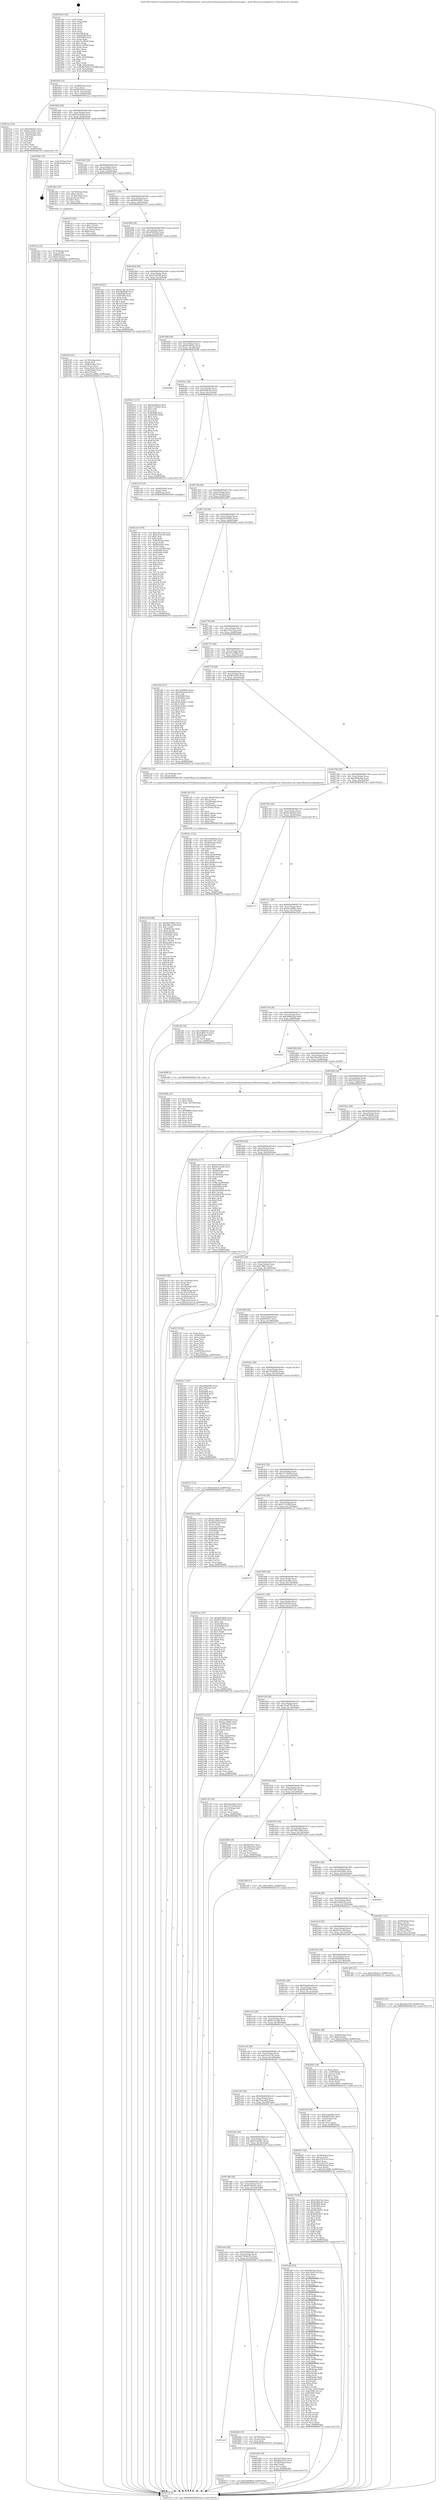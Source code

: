 digraph "0x4015b0" {
  label = "0x4015b0 (/mnt/c/Users/mathe/Desktop/tcc/POCII/binaries/extr_reactosdriversbusacpiacpicautilitiesutstrsuppt.c_AcpiUtRemoveLeadingZeros_Final-ollvm.out::main(0))"
  labelloc = "t"
  node[shape=record]

  Entry [label="",width=0.3,height=0.3,shape=circle,fillcolor=black,style=filled]
  "0x401624" [label="{
     0x401624 [32]\l
     | [instrs]\l
     &nbsp;&nbsp;0x401624 \<+6\>: mov -0x98(%rbp),%eax\l
     &nbsp;&nbsp;0x40162a \<+2\>: mov %eax,%ecx\l
     &nbsp;&nbsp;0x40162c \<+6\>: sub $0x8d792033,%ecx\l
     &nbsp;&nbsp;0x401632 \<+6\>: mov %eax,-0xac(%rbp)\l
     &nbsp;&nbsp;0x401638 \<+6\>: mov %ecx,-0xb0(%rbp)\l
     &nbsp;&nbsp;0x40163e \<+6\>: je 0000000000401aca \<main+0x51a\>\l
  }"]
  "0x401aca" [label="{
     0x401aca [53]\l
     | [instrs]\l
     &nbsp;&nbsp;0x401aca \<+5\>: mov $0xf3462fe3,%eax\l
     &nbsp;&nbsp;0x401acf \<+5\>: mov $0x61e262b1,%ecx\l
     &nbsp;&nbsp;0x401ad4 \<+6\>: mov -0x92(%rbp),%dl\l
     &nbsp;&nbsp;0x401ada \<+7\>: mov -0x91(%rbp),%sil\l
     &nbsp;&nbsp;0x401ae1 \<+3\>: mov %dl,%dil\l
     &nbsp;&nbsp;0x401ae4 \<+3\>: and %sil,%dil\l
     &nbsp;&nbsp;0x401ae7 \<+3\>: xor %sil,%dl\l
     &nbsp;&nbsp;0x401aea \<+3\>: or %dl,%dil\l
     &nbsp;&nbsp;0x401aed \<+4\>: test $0x1,%dil\l
     &nbsp;&nbsp;0x401af1 \<+3\>: cmovne %ecx,%eax\l
     &nbsp;&nbsp;0x401af4 \<+6\>: mov %eax,-0x98(%rbp)\l
     &nbsp;&nbsp;0x401afa \<+5\>: jmp 000000000040272f \<main+0x117f\>\l
  }"]
  "0x401644" [label="{
     0x401644 [28]\l
     | [instrs]\l
     &nbsp;&nbsp;0x401644 \<+5\>: jmp 0000000000401649 \<main+0x99\>\l
     &nbsp;&nbsp;0x401649 \<+6\>: mov -0xac(%rbp),%eax\l
     &nbsp;&nbsp;0x40164f \<+5\>: sub $0x8ee2b4e8,%eax\l
     &nbsp;&nbsp;0x401654 \<+6\>: mov %eax,-0xb4(%rbp)\l
     &nbsp;&nbsp;0x40165a \<+6\>: je 00000000004025b6 \<main+0x1006\>\l
  }"]
  "0x40272f" [label="{
     0x40272f [5]\l
     | [instrs]\l
     &nbsp;&nbsp;0x40272f \<+5\>: jmp 0000000000401624 \<main+0x74\>\l
  }"]
  "0x4015b0" [label="{
     0x4015b0 [116]\l
     | [instrs]\l
     &nbsp;&nbsp;0x4015b0 \<+1\>: push %rbp\l
     &nbsp;&nbsp;0x4015b1 \<+3\>: mov %rsp,%rbp\l
     &nbsp;&nbsp;0x4015b4 \<+2\>: push %r15\l
     &nbsp;&nbsp;0x4015b6 \<+2\>: push %r14\l
     &nbsp;&nbsp;0x4015b8 \<+2\>: push %r13\l
     &nbsp;&nbsp;0x4015ba \<+2\>: push %r12\l
     &nbsp;&nbsp;0x4015bc \<+1\>: push %rbx\l
     &nbsp;&nbsp;0x4015bd \<+7\>: sub $0x188,%rsp\l
     &nbsp;&nbsp;0x4015c4 \<+7\>: mov 0x405060,%eax\l
     &nbsp;&nbsp;0x4015cb \<+7\>: mov 0x405064,%ecx\l
     &nbsp;&nbsp;0x4015d2 \<+2\>: mov %eax,%edx\l
     &nbsp;&nbsp;0x4015d4 \<+6\>: sub $0x3c12f830,%edx\l
     &nbsp;&nbsp;0x4015da \<+3\>: sub $0x1,%edx\l
     &nbsp;&nbsp;0x4015dd \<+6\>: add $0x3c12f830,%edx\l
     &nbsp;&nbsp;0x4015e3 \<+3\>: imul %edx,%eax\l
     &nbsp;&nbsp;0x4015e6 \<+3\>: and $0x1,%eax\l
     &nbsp;&nbsp;0x4015e9 \<+3\>: cmp $0x0,%eax\l
     &nbsp;&nbsp;0x4015ec \<+4\>: sete %r8b\l
     &nbsp;&nbsp;0x4015f0 \<+4\>: and $0x1,%r8b\l
     &nbsp;&nbsp;0x4015f4 \<+7\>: mov %r8b,-0x92(%rbp)\l
     &nbsp;&nbsp;0x4015fb \<+3\>: cmp $0xa,%ecx\l
     &nbsp;&nbsp;0x4015fe \<+4\>: setl %r8b\l
     &nbsp;&nbsp;0x401602 \<+4\>: and $0x1,%r8b\l
     &nbsp;&nbsp;0x401606 \<+7\>: mov %r8b,-0x91(%rbp)\l
     &nbsp;&nbsp;0x40160d \<+10\>: movl $0x8d792033,-0x98(%rbp)\l
     &nbsp;&nbsp;0x401617 \<+6\>: mov %edi,-0x9c(%rbp)\l
     &nbsp;&nbsp;0x40161d \<+7\>: mov %rsi,-0xa8(%rbp)\l
  }"]
  Exit [label="",width=0.3,height=0.3,shape=circle,fillcolor=black,style=filled,peripheries=2]
  "0x4025b6" [label="{
     0x4025b6 [18]\l
     | [instrs]\l
     &nbsp;&nbsp;0x4025b6 \<+3\>: mov -0x2c(%rbp),%eax\l
     &nbsp;&nbsp;0x4025b9 \<+4\>: lea -0x28(%rbp),%rsp\l
     &nbsp;&nbsp;0x4025bd \<+1\>: pop %rbx\l
     &nbsp;&nbsp;0x4025be \<+2\>: pop %r12\l
     &nbsp;&nbsp;0x4025c0 \<+2\>: pop %r13\l
     &nbsp;&nbsp;0x4025c2 \<+2\>: pop %r14\l
     &nbsp;&nbsp;0x4025c4 \<+2\>: pop %r15\l
     &nbsp;&nbsp;0x4025c6 \<+1\>: pop %rbp\l
     &nbsp;&nbsp;0x4025c7 \<+1\>: ret\l
  }"]
  "0x401660" [label="{
     0x401660 [28]\l
     | [instrs]\l
     &nbsp;&nbsp;0x401660 \<+5\>: jmp 0000000000401665 \<main+0xb5\>\l
     &nbsp;&nbsp;0x401665 \<+6\>: mov -0xac(%rbp),%eax\l
     &nbsp;&nbsp;0x40166b \<+5\>: sub $0x94dc6452,%eax\l
     &nbsp;&nbsp;0x401670 \<+6\>: mov %eax,-0xb8(%rbp)\l
     &nbsp;&nbsp;0x401676 \<+6\>: je 0000000000401db2 \<main+0x802\>\l
  }"]
  "0x402473" [label="{
     0x402473 [15]\l
     | [instrs]\l
     &nbsp;&nbsp;0x402473 \<+10\>: movl $0x4440f0e0,-0x98(%rbp)\l
     &nbsp;&nbsp;0x40247d \<+5\>: jmp 000000000040272f \<main+0x117f\>\l
  }"]
  "0x401db2" [label="{
     0x401db2 [29]\l
     | [instrs]\l
     &nbsp;&nbsp;0x401db2 \<+4\>: mov -0x78(%rbp),%rax\l
     &nbsp;&nbsp;0x401db6 \<+6\>: movl $0x1,(%rax)\l
     &nbsp;&nbsp;0x401dbc \<+4\>: mov -0x78(%rbp),%rax\l
     &nbsp;&nbsp;0x401dc0 \<+3\>: movslq (%rax),%rax\l
     &nbsp;&nbsp;0x401dc3 \<+4\>: shl $0x3,%rax\l
     &nbsp;&nbsp;0x401dc7 \<+3\>: mov %rax,%rdi\l
     &nbsp;&nbsp;0x401dca \<+5\>: call 0000000000401050 \<malloc@plt\>\l
     | [calls]\l
     &nbsp;&nbsp;0x401050 \{1\} (unknown)\l
  }"]
  "0x40167c" [label="{
     0x40167c [28]\l
     | [instrs]\l
     &nbsp;&nbsp;0x40167c \<+5\>: jmp 0000000000401681 \<main+0xd1\>\l
     &nbsp;&nbsp;0x401681 \<+6\>: mov -0xac(%rbp),%eax\l
     &nbsp;&nbsp;0x401687 \<+5\>: sub $0x9901b6b7,%eax\l
     &nbsp;&nbsp;0x40168c \<+6\>: mov %eax,-0xbc(%rbp)\l
     &nbsp;&nbsp;0x401692 \<+6\>: je 0000000000401f13 \<main+0x963\>\l
  }"]
  "0x401ac0" [label="{
     0x401ac0\l
  }", style=dashed]
  "0x401f13" [label="{
     0x401f13 [29]\l
     | [instrs]\l
     &nbsp;&nbsp;0x401f13 \<+4\>: mov -0x60(%rbp),%rax\l
     &nbsp;&nbsp;0x401f17 \<+6\>: movl $0x1,(%rax)\l
     &nbsp;&nbsp;0x401f1d \<+4\>: mov -0x60(%rbp),%rax\l
     &nbsp;&nbsp;0x401f21 \<+3\>: movslq (%rax),%rax\l
     &nbsp;&nbsp;0x401f24 \<+4\>: shl $0x0,%rax\l
     &nbsp;&nbsp;0x401f28 \<+3\>: mov %rax,%rdi\l
     &nbsp;&nbsp;0x401f2b \<+5\>: call 0000000000401050 \<malloc@plt\>\l
     | [calls]\l
     &nbsp;&nbsp;0x401050 \{1\} (unknown)\l
  }"]
  "0x401698" [label="{
     0x401698 [28]\l
     | [instrs]\l
     &nbsp;&nbsp;0x401698 \<+5\>: jmp 000000000040169d \<main+0xed\>\l
     &nbsp;&nbsp;0x40169d \<+6\>: mov -0xac(%rbp),%eax\l
     &nbsp;&nbsp;0x4016a3 \<+5\>: sub $0xa2b85beb,%eax\l
     &nbsp;&nbsp;0x4016a8 \<+6\>: mov %eax,-0xc0(%rbp)\l
     &nbsp;&nbsp;0x4016ae \<+6\>: je 0000000000401def \<main+0x83f\>\l
  }"]
  "0x402464" [label="{
     0x402464 [15]\l
     | [instrs]\l
     &nbsp;&nbsp;0x402464 \<+4\>: mov -0x70(%rbp),%rax\l
     &nbsp;&nbsp;0x402468 \<+3\>: mov (%rax),%rax\l
     &nbsp;&nbsp;0x40246b \<+3\>: mov %rax,%rdi\l
     &nbsp;&nbsp;0x40246e \<+5\>: call 0000000000401030 \<free@plt\>\l
     | [calls]\l
     &nbsp;&nbsp;0x401030 \{1\} (unknown)\l
  }"]
  "0x401def" [label="{
     0x401def [91]\l
     | [instrs]\l
     &nbsp;&nbsp;0x401def \<+5\>: mov $0xb21661ae,%eax\l
     &nbsp;&nbsp;0x401df4 \<+5\>: mov $0x38e9bd6,%ecx\l
     &nbsp;&nbsp;0x401df9 \<+7\>: mov 0x405060,%edx\l
     &nbsp;&nbsp;0x401e00 \<+7\>: mov 0x405064,%esi\l
     &nbsp;&nbsp;0x401e07 \<+2\>: mov %edx,%edi\l
     &nbsp;&nbsp;0x401e09 \<+6\>: add $0x143128b1,%edi\l
     &nbsp;&nbsp;0x401e0f \<+3\>: sub $0x1,%edi\l
     &nbsp;&nbsp;0x401e12 \<+6\>: sub $0x143128b1,%edi\l
     &nbsp;&nbsp;0x401e18 \<+3\>: imul %edi,%edx\l
     &nbsp;&nbsp;0x401e1b \<+3\>: and $0x1,%edx\l
     &nbsp;&nbsp;0x401e1e \<+3\>: cmp $0x0,%edx\l
     &nbsp;&nbsp;0x401e21 \<+4\>: sete %r8b\l
     &nbsp;&nbsp;0x401e25 \<+3\>: cmp $0xa,%esi\l
     &nbsp;&nbsp;0x401e28 \<+4\>: setl %r9b\l
     &nbsp;&nbsp;0x401e2c \<+3\>: mov %r8b,%r10b\l
     &nbsp;&nbsp;0x401e2f \<+3\>: and %r9b,%r10b\l
     &nbsp;&nbsp;0x401e32 \<+3\>: xor %r9b,%r8b\l
     &nbsp;&nbsp;0x401e35 \<+3\>: or %r8b,%r10b\l
     &nbsp;&nbsp;0x401e38 \<+4\>: test $0x1,%r10b\l
     &nbsp;&nbsp;0x401e3c \<+3\>: cmovne %ecx,%eax\l
     &nbsp;&nbsp;0x401e3f \<+6\>: mov %eax,-0x98(%rbp)\l
     &nbsp;&nbsp;0x401e45 \<+5\>: jmp 000000000040272f \<main+0x117f\>\l
  }"]
  "0x4016b4" [label="{
     0x4016b4 [28]\l
     | [instrs]\l
     &nbsp;&nbsp;0x4016b4 \<+5\>: jmp 00000000004016b9 \<main+0x109\>\l
     &nbsp;&nbsp;0x4016b9 \<+6\>: mov -0xac(%rbp),%eax\l
     &nbsp;&nbsp;0x4016bf \<+5\>: sub $0xa3cd5fd4,%eax\l
     &nbsp;&nbsp;0x4016c4 \<+6\>: mov %eax,-0xc4(%rbp)\l
     &nbsp;&nbsp;0x4016ca \<+6\>: je 00000000004024c1 \<main+0xf11\>\l
  }"]
  "0x402433" [label="{
     0x402433 [15]\l
     | [instrs]\l
     &nbsp;&nbsp;0x402433 \<+10\>: movl $0x456ef705,-0x98(%rbp)\l
     &nbsp;&nbsp;0x40243d \<+5\>: jmp 000000000040272f \<main+0x117f\>\l
  }"]
  "0x4024c1" [label="{
     0x4024c1 [137]\l
     | [instrs]\l
     &nbsp;&nbsp;0x4024c1 \<+5\>: mov $0xdec9b4c4,%eax\l
     &nbsp;&nbsp;0x4024c6 \<+5\>: mov $0x12734e63,%ecx\l
     &nbsp;&nbsp;0x4024cb \<+2\>: mov $0x1,%dl\l
     &nbsp;&nbsp;0x4024cd \<+2\>: xor %esi,%esi\l
     &nbsp;&nbsp;0x4024cf \<+7\>: mov 0x405060,%edi\l
     &nbsp;&nbsp;0x4024d6 \<+8\>: mov 0x405064,%r8d\l
     &nbsp;&nbsp;0x4024de \<+3\>: sub $0x1,%esi\l
     &nbsp;&nbsp;0x4024e1 \<+3\>: mov %edi,%r9d\l
     &nbsp;&nbsp;0x4024e4 \<+3\>: add %esi,%r9d\l
     &nbsp;&nbsp;0x4024e7 \<+4\>: imul %r9d,%edi\l
     &nbsp;&nbsp;0x4024eb \<+3\>: and $0x1,%edi\l
     &nbsp;&nbsp;0x4024ee \<+3\>: cmp $0x0,%edi\l
     &nbsp;&nbsp;0x4024f1 \<+4\>: sete %r10b\l
     &nbsp;&nbsp;0x4024f5 \<+4\>: cmp $0xa,%r8d\l
     &nbsp;&nbsp;0x4024f9 \<+4\>: setl %r11b\l
     &nbsp;&nbsp;0x4024fd \<+3\>: mov %r10b,%bl\l
     &nbsp;&nbsp;0x402500 \<+3\>: xor $0xff,%bl\l
     &nbsp;&nbsp;0x402503 \<+3\>: mov %r11b,%r14b\l
     &nbsp;&nbsp;0x402506 \<+4\>: xor $0xff,%r14b\l
     &nbsp;&nbsp;0x40250a \<+3\>: xor $0x1,%dl\l
     &nbsp;&nbsp;0x40250d \<+3\>: mov %bl,%r15b\l
     &nbsp;&nbsp;0x402510 \<+4\>: and $0xff,%r15b\l
     &nbsp;&nbsp;0x402514 \<+3\>: and %dl,%r10b\l
     &nbsp;&nbsp;0x402517 \<+3\>: mov %r14b,%r12b\l
     &nbsp;&nbsp;0x40251a \<+4\>: and $0xff,%r12b\l
     &nbsp;&nbsp;0x40251e \<+3\>: and %dl,%r11b\l
     &nbsp;&nbsp;0x402521 \<+3\>: or %r10b,%r15b\l
     &nbsp;&nbsp;0x402524 \<+3\>: or %r11b,%r12b\l
     &nbsp;&nbsp;0x402527 \<+3\>: xor %r12b,%r15b\l
     &nbsp;&nbsp;0x40252a \<+3\>: or %r14b,%bl\l
     &nbsp;&nbsp;0x40252d \<+3\>: xor $0xff,%bl\l
     &nbsp;&nbsp;0x402530 \<+3\>: or $0x1,%dl\l
     &nbsp;&nbsp;0x402533 \<+2\>: and %dl,%bl\l
     &nbsp;&nbsp;0x402535 \<+3\>: or %bl,%r15b\l
     &nbsp;&nbsp;0x402538 \<+4\>: test $0x1,%r15b\l
     &nbsp;&nbsp;0x40253c \<+3\>: cmovne %ecx,%eax\l
     &nbsp;&nbsp;0x40253f \<+6\>: mov %eax,-0x98(%rbp)\l
     &nbsp;&nbsp;0x402545 \<+5\>: jmp 000000000040272f \<main+0x117f\>\l
  }"]
  "0x4016d0" [label="{
     0x4016d0 [28]\l
     | [instrs]\l
     &nbsp;&nbsp;0x4016d0 \<+5\>: jmp 00000000004016d5 \<main+0x125\>\l
     &nbsp;&nbsp;0x4016d5 \<+6\>: mov -0xac(%rbp),%eax\l
     &nbsp;&nbsp;0x4016db \<+5\>: sub $0xb21661ae,%eax\l
     &nbsp;&nbsp;0x4016e0 \<+6\>: mov %eax,-0xc8(%rbp)\l
     &nbsp;&nbsp;0x4016e6 \<+6\>: je 0000000000402640 \<main+0x1090\>\l
  }"]
  "0x402230" [label="{
     0x402230 [168]\l
     | [instrs]\l
     &nbsp;&nbsp;0x402230 \<+5\>: mov $0xbb07864c,%ecx\l
     &nbsp;&nbsp;0x402235 \<+5\>: mov $0x380e7eb8,%edx\l
     &nbsp;&nbsp;0x40223a \<+3\>: mov $0x1,%r8b\l
     &nbsp;&nbsp;0x40223d \<+4\>: mov -0x48(%rbp),%rdi\l
     &nbsp;&nbsp;0x402241 \<+6\>: movl $0x0,(%rdi)\l
     &nbsp;&nbsp;0x402247 \<+7\>: mov 0x405060,%esi\l
     &nbsp;&nbsp;0x40224e \<+8\>: mov 0x405064,%r9d\l
     &nbsp;&nbsp;0x402256 \<+3\>: mov %esi,%r10d\l
     &nbsp;&nbsp;0x402259 \<+7\>: sub $0xdaa99c3,%r10d\l
     &nbsp;&nbsp;0x402260 \<+4\>: sub $0x1,%r10d\l
     &nbsp;&nbsp;0x402264 \<+7\>: add $0xdaa99c3,%r10d\l
     &nbsp;&nbsp;0x40226b \<+4\>: imul %r10d,%esi\l
     &nbsp;&nbsp;0x40226f \<+3\>: and $0x1,%esi\l
     &nbsp;&nbsp;0x402272 \<+3\>: cmp $0x0,%esi\l
     &nbsp;&nbsp;0x402275 \<+4\>: sete %r11b\l
     &nbsp;&nbsp;0x402279 \<+4\>: cmp $0xa,%r9d\l
     &nbsp;&nbsp;0x40227d \<+3\>: setl %bl\l
     &nbsp;&nbsp;0x402280 \<+3\>: mov %r11b,%r14b\l
     &nbsp;&nbsp;0x402283 \<+4\>: xor $0xff,%r14b\l
     &nbsp;&nbsp;0x402287 \<+3\>: mov %bl,%r15b\l
     &nbsp;&nbsp;0x40228a \<+4\>: xor $0xff,%r15b\l
     &nbsp;&nbsp;0x40228e \<+4\>: xor $0x0,%r8b\l
     &nbsp;&nbsp;0x402292 \<+3\>: mov %r14b,%r12b\l
     &nbsp;&nbsp;0x402295 \<+4\>: and $0x0,%r12b\l
     &nbsp;&nbsp;0x402299 \<+3\>: and %r8b,%r11b\l
     &nbsp;&nbsp;0x40229c \<+3\>: mov %r15b,%r13b\l
     &nbsp;&nbsp;0x40229f \<+4\>: and $0x0,%r13b\l
     &nbsp;&nbsp;0x4022a3 \<+3\>: and %r8b,%bl\l
     &nbsp;&nbsp;0x4022a6 \<+3\>: or %r11b,%r12b\l
     &nbsp;&nbsp;0x4022a9 \<+3\>: or %bl,%r13b\l
     &nbsp;&nbsp;0x4022ac \<+3\>: xor %r13b,%r12b\l
     &nbsp;&nbsp;0x4022af \<+3\>: or %r15b,%r14b\l
     &nbsp;&nbsp;0x4022b2 \<+4\>: xor $0xff,%r14b\l
     &nbsp;&nbsp;0x4022b6 \<+4\>: or $0x0,%r8b\l
     &nbsp;&nbsp;0x4022ba \<+3\>: and %r8b,%r14b\l
     &nbsp;&nbsp;0x4022bd \<+3\>: or %r14b,%r12b\l
     &nbsp;&nbsp;0x4022c0 \<+4\>: test $0x1,%r12b\l
     &nbsp;&nbsp;0x4022c4 \<+3\>: cmovne %edx,%ecx\l
     &nbsp;&nbsp;0x4022c7 \<+6\>: mov %ecx,-0x98(%rbp)\l
     &nbsp;&nbsp;0x4022cd \<+6\>: mov %eax,-0x160(%rbp)\l
     &nbsp;&nbsp;0x4022d3 \<+5\>: jmp 000000000040272f \<main+0x117f\>\l
  }"]
  "0x402640" [label="{
     0x402640\l
  }", style=dashed]
  "0x4016ec" [label="{
     0x4016ec [28]\l
     | [instrs]\l
     &nbsp;&nbsp;0x4016ec \<+5\>: jmp 00000000004016f1 \<main+0x141\>\l
     &nbsp;&nbsp;0x4016f1 \<+6\>: mov -0xac(%rbp),%eax\l
     &nbsp;&nbsp;0x4016f7 \<+5\>: sub $0xb50f4c42,%eax\l
     &nbsp;&nbsp;0x4016fc \<+6\>: mov %eax,-0xcc(%rbp)\l
     &nbsp;&nbsp;0x401702 \<+6\>: je 0000000000401cd3 \<main+0x723\>\l
  }"]
  "0x4021f9" [label="{
     0x4021f9 [55]\l
     | [instrs]\l
     &nbsp;&nbsp;0x4021f9 \<+10\>: movabs $0x4030b6,%rdi\l
     &nbsp;&nbsp;0x402203 \<+5\>: mov $0x1a,%ecx\l
     &nbsp;&nbsp;0x402208 \<+4\>: mov -0x50(%rbp),%rdx\l
     &nbsp;&nbsp;0x40220c \<+2\>: mov %al,(%rdx)\l
     &nbsp;&nbsp;0x40220e \<+4\>: mov -0x50(%rbp),%rdx\l
     &nbsp;&nbsp;0x402212 \<+3\>: movsbl (%rdx),%eax\l
     &nbsp;&nbsp;0x402215 \<+1\>: cltd\l
     &nbsp;&nbsp;0x402216 \<+2\>: idiv %ecx\l
     &nbsp;&nbsp;0x402218 \<+6\>: sub $0x314662a,%edx\l
     &nbsp;&nbsp;0x40221e \<+3\>: add $0x61,%edx\l
     &nbsp;&nbsp;0x402221 \<+6\>: add $0x314662a,%edx\l
     &nbsp;&nbsp;0x402227 \<+2\>: mov %edx,%esi\l
     &nbsp;&nbsp;0x402229 \<+2\>: mov $0x0,%al\l
     &nbsp;&nbsp;0x40222b \<+5\>: call 0000000000401040 \<printf@plt\>\l
     | [calls]\l
     &nbsp;&nbsp;0x401040 \{1\} (unknown)\l
  }"]
  "0x401cd3" [label="{
     0x401cd3 [19]\l
     | [instrs]\l
     &nbsp;&nbsp;0x401cd3 \<+7\>: mov -0x88(%rbp),%rax\l
     &nbsp;&nbsp;0x401cda \<+3\>: mov (%rax),%rax\l
     &nbsp;&nbsp;0x401cdd \<+4\>: mov 0x8(%rax),%rdi\l
     &nbsp;&nbsp;0x401ce1 \<+5\>: call 0000000000401060 \<atoi@plt\>\l
     | [calls]\l
     &nbsp;&nbsp;0x401060 \{1\} (unknown)\l
  }"]
  "0x401708" [label="{
     0x401708 [28]\l
     | [instrs]\l
     &nbsp;&nbsp;0x401708 \<+5\>: jmp 000000000040170d \<main+0x15d\>\l
     &nbsp;&nbsp;0x40170d \<+6\>: mov -0xac(%rbp),%eax\l
     &nbsp;&nbsp;0x401713 \<+5\>: sub $0xba3eb3bf,%eax\l
     &nbsp;&nbsp;0x401718 \<+6\>: mov %eax,-0xd0(%rbp)\l
     &nbsp;&nbsp;0x40171e \<+6\>: je 0000000000402491 \<main+0xee1\>\l
  }"]
  "0x4020bf" [label="{
     0x4020bf [56]\l
     | [instrs]\l
     &nbsp;&nbsp;0x4020bf \<+6\>: mov -0x15c(%rbp),%ecx\l
     &nbsp;&nbsp;0x4020c5 \<+3\>: imul %eax,%ecx\l
     &nbsp;&nbsp;0x4020c8 \<+3\>: mov %cl,%r8b\l
     &nbsp;&nbsp;0x4020cb \<+4\>: mov -0x70(%rbp),%r9\l
     &nbsp;&nbsp;0x4020cf \<+3\>: mov (%r9),%r9\l
     &nbsp;&nbsp;0x4020d2 \<+4\>: mov -0x68(%rbp),%r10\l
     &nbsp;&nbsp;0x4020d6 \<+3\>: movslq (%r10),%r10\l
     &nbsp;&nbsp;0x4020d9 \<+4\>: mov (%r9,%r10,8),%r9\l
     &nbsp;&nbsp;0x4020dd \<+4\>: mov -0x58(%rbp),%r10\l
     &nbsp;&nbsp;0x4020e1 \<+3\>: movslq (%r10),%r10\l
     &nbsp;&nbsp;0x4020e4 \<+4\>: mov %r8b,(%r9,%r10,1)\l
     &nbsp;&nbsp;0x4020e8 \<+10\>: movl $0x52e32134,-0x98(%rbp)\l
     &nbsp;&nbsp;0x4020f2 \<+5\>: jmp 000000000040272f \<main+0x117f\>\l
  }"]
  "0x402491" [label="{
     0x402491\l
  }", style=dashed]
  "0x401724" [label="{
     0x401724 [28]\l
     | [instrs]\l
     &nbsp;&nbsp;0x401724 \<+5\>: jmp 0000000000401729 \<main+0x179\>\l
     &nbsp;&nbsp;0x401729 \<+6\>: mov -0xac(%rbp),%eax\l
     &nbsp;&nbsp;0x40172f \<+5\>: sub $0xbb07864c,%eax\l
     &nbsp;&nbsp;0x401734 \<+6\>: mov %eax,-0xd4(%rbp)\l
     &nbsp;&nbsp;0x40173a \<+6\>: je 000000000040268a \<main+0x10da\>\l
  }"]
  "0x40208b" [label="{
     0x40208b [52]\l
     | [instrs]\l
     &nbsp;&nbsp;0x40208b \<+2\>: xor %ecx,%ecx\l
     &nbsp;&nbsp;0x40208d \<+5\>: mov $0x2,%edx\l
     &nbsp;&nbsp;0x402092 \<+6\>: mov %edx,-0x158(%rbp)\l
     &nbsp;&nbsp;0x402098 \<+1\>: cltd\l
     &nbsp;&nbsp;0x402099 \<+6\>: mov -0x158(%rbp),%esi\l
     &nbsp;&nbsp;0x40209f \<+2\>: idiv %esi\l
     &nbsp;&nbsp;0x4020a1 \<+6\>: imul $0xfffffffe,%edx,%edx\l
     &nbsp;&nbsp;0x4020a7 \<+2\>: mov %ecx,%edi\l
     &nbsp;&nbsp;0x4020a9 \<+2\>: sub %edx,%edi\l
     &nbsp;&nbsp;0x4020ab \<+2\>: mov %ecx,%edx\l
     &nbsp;&nbsp;0x4020ad \<+3\>: sub $0x1,%edx\l
     &nbsp;&nbsp;0x4020b0 \<+2\>: add %edx,%edi\l
     &nbsp;&nbsp;0x4020b2 \<+2\>: sub %edi,%ecx\l
     &nbsp;&nbsp;0x4020b4 \<+6\>: mov %ecx,-0x15c(%rbp)\l
     &nbsp;&nbsp;0x4020ba \<+5\>: call 0000000000401160 \<next_i\>\l
     | [calls]\l
     &nbsp;&nbsp;0x401160 \{1\} (/mnt/c/Users/mathe/Desktop/tcc/POCII/binaries/extr_reactosdriversbusacpiacpicautilitiesutstrsuppt.c_AcpiUtRemoveLeadingZeros_Final-ollvm.out::next_i)\l
  }"]
  "0x40268a" [label="{
     0x40268a\l
  }", style=dashed]
  "0x401740" [label="{
     0x401740 [28]\l
     | [instrs]\l
     &nbsp;&nbsp;0x401740 \<+5\>: jmp 0000000000401745 \<main+0x195\>\l
     &nbsp;&nbsp;0x401745 \<+6\>: mov -0xac(%rbp),%eax\l
     &nbsp;&nbsp;0x40174b \<+5\>: sub $0xc16e210a,%eax\l
     &nbsp;&nbsp;0x401750 \<+6\>: mov %eax,-0xd8(%rbp)\l
     &nbsp;&nbsp;0x401756 \<+6\>: je 000000000040260d \<main+0x105d\>\l
  }"]
  "0x401f30" [label="{
     0x401f30 [43]\l
     | [instrs]\l
     &nbsp;&nbsp;0x401f30 \<+4\>: mov -0x70(%rbp),%rdi\l
     &nbsp;&nbsp;0x401f34 \<+3\>: mov (%rdi),%rdi\l
     &nbsp;&nbsp;0x401f37 \<+4\>: mov -0x68(%rbp),%rcx\l
     &nbsp;&nbsp;0x401f3b \<+3\>: movslq (%rcx),%rcx\l
     &nbsp;&nbsp;0x401f3e \<+4\>: mov %rax,(%rdi,%rcx,8)\l
     &nbsp;&nbsp;0x401f42 \<+4\>: mov -0x58(%rbp),%rax\l
     &nbsp;&nbsp;0x401f46 \<+6\>: movl $0x0,(%rax)\l
     &nbsp;&nbsp;0x401f4c \<+10\>: movl $0xc91cd488,-0x98(%rbp)\l
     &nbsp;&nbsp;0x401f56 \<+5\>: jmp 000000000040272f \<main+0x117f\>\l
  }"]
  "0x40260d" [label="{
     0x40260d\l
  }", style=dashed]
  "0x40175c" [label="{
     0x40175c [28]\l
     | [instrs]\l
     &nbsp;&nbsp;0x40175c \<+5\>: jmp 0000000000401761 \<main+0x1b1\>\l
     &nbsp;&nbsp;0x401761 \<+6\>: mov -0xac(%rbp),%eax\l
     &nbsp;&nbsp;0x401767 \<+5\>: sub $0xc91cd488,%eax\l
     &nbsp;&nbsp;0x40176c \<+6\>: mov %eax,-0xdc(%rbp)\l
     &nbsp;&nbsp;0x401772 \<+6\>: je 0000000000401f5b \<main+0x9ab\>\l
  }"]
  "0x401dcf" [label="{
     0x401dcf [32]\l
     | [instrs]\l
     &nbsp;&nbsp;0x401dcf \<+4\>: mov -0x70(%rbp),%rdi\l
     &nbsp;&nbsp;0x401dd3 \<+3\>: mov %rax,(%rdi)\l
     &nbsp;&nbsp;0x401dd6 \<+4\>: mov -0x68(%rbp),%rax\l
     &nbsp;&nbsp;0x401dda \<+6\>: movl $0x0,(%rax)\l
     &nbsp;&nbsp;0x401de0 \<+10\>: movl $0xa2b85beb,-0x98(%rbp)\l
     &nbsp;&nbsp;0x401dea \<+5\>: jmp 000000000040272f \<main+0x117f\>\l
  }"]
  "0x401f5b" [label="{
     0x401f5b [147]\l
     | [instrs]\l
     &nbsp;&nbsp;0x401f5b \<+5\>: mov $0x10a4962e,%eax\l
     &nbsp;&nbsp;0x401f60 \<+5\>: mov $0xd95fada4,%ecx\l
     &nbsp;&nbsp;0x401f65 \<+2\>: mov $0x1,%dl\l
     &nbsp;&nbsp;0x401f67 \<+7\>: mov 0x405060,%esi\l
     &nbsp;&nbsp;0x401f6e \<+7\>: mov 0x405064,%edi\l
     &nbsp;&nbsp;0x401f75 \<+3\>: mov %esi,%r8d\l
     &nbsp;&nbsp;0x401f78 \<+7\>: add $0x61d3da11,%r8d\l
     &nbsp;&nbsp;0x401f7f \<+4\>: sub $0x1,%r8d\l
     &nbsp;&nbsp;0x401f83 \<+7\>: sub $0x61d3da11,%r8d\l
     &nbsp;&nbsp;0x401f8a \<+4\>: imul %r8d,%esi\l
     &nbsp;&nbsp;0x401f8e \<+3\>: and $0x1,%esi\l
     &nbsp;&nbsp;0x401f91 \<+3\>: cmp $0x0,%esi\l
     &nbsp;&nbsp;0x401f94 \<+4\>: sete %r9b\l
     &nbsp;&nbsp;0x401f98 \<+3\>: cmp $0xa,%edi\l
     &nbsp;&nbsp;0x401f9b \<+4\>: setl %r10b\l
     &nbsp;&nbsp;0x401f9f \<+3\>: mov %r9b,%r11b\l
     &nbsp;&nbsp;0x401fa2 \<+4\>: xor $0xff,%r11b\l
     &nbsp;&nbsp;0x401fa6 \<+3\>: mov %r10b,%bl\l
     &nbsp;&nbsp;0x401fa9 \<+3\>: xor $0xff,%bl\l
     &nbsp;&nbsp;0x401fac \<+3\>: xor $0x0,%dl\l
     &nbsp;&nbsp;0x401faf \<+3\>: mov %r11b,%r14b\l
     &nbsp;&nbsp;0x401fb2 \<+4\>: and $0x0,%r14b\l
     &nbsp;&nbsp;0x401fb6 \<+3\>: and %dl,%r9b\l
     &nbsp;&nbsp;0x401fb9 \<+3\>: mov %bl,%r15b\l
     &nbsp;&nbsp;0x401fbc \<+4\>: and $0x0,%r15b\l
     &nbsp;&nbsp;0x401fc0 \<+3\>: and %dl,%r10b\l
     &nbsp;&nbsp;0x401fc3 \<+3\>: or %r9b,%r14b\l
     &nbsp;&nbsp;0x401fc6 \<+3\>: or %r10b,%r15b\l
     &nbsp;&nbsp;0x401fc9 \<+3\>: xor %r15b,%r14b\l
     &nbsp;&nbsp;0x401fcc \<+3\>: or %bl,%r11b\l
     &nbsp;&nbsp;0x401fcf \<+4\>: xor $0xff,%r11b\l
     &nbsp;&nbsp;0x401fd3 \<+3\>: or $0x0,%dl\l
     &nbsp;&nbsp;0x401fd6 \<+3\>: and %dl,%r11b\l
     &nbsp;&nbsp;0x401fd9 \<+3\>: or %r11b,%r14b\l
     &nbsp;&nbsp;0x401fdc \<+4\>: test $0x1,%r14b\l
     &nbsp;&nbsp;0x401fe0 \<+3\>: cmovne %ecx,%eax\l
     &nbsp;&nbsp;0x401fe3 \<+6\>: mov %eax,-0x98(%rbp)\l
     &nbsp;&nbsp;0x401fe9 \<+5\>: jmp 000000000040272f \<main+0x117f\>\l
  }"]
  "0x401778" [label="{
     0x401778 [28]\l
     | [instrs]\l
     &nbsp;&nbsp;0x401778 \<+5\>: jmp 000000000040177d \<main+0x1cd\>\l
     &nbsp;&nbsp;0x40177d \<+6\>: mov -0xac(%rbp),%eax\l
     &nbsp;&nbsp;0x401783 \<+5\>: sub $0xd67ef535,%eax\l
     &nbsp;&nbsp;0x401788 \<+6\>: mov %eax,-0xe0(%rbp)\l
     &nbsp;&nbsp;0x40178e \<+6\>: je 00000000004021ed \<main+0xc3d\>\l
  }"]
  "0x401aa4" [label="{
     0x401aa4 [28]\l
     | [instrs]\l
     &nbsp;&nbsp;0x401aa4 \<+5\>: jmp 0000000000401aa9 \<main+0x4f9\>\l
     &nbsp;&nbsp;0x401aa9 \<+6\>: mov -0xac(%rbp),%eax\l
     &nbsp;&nbsp;0x401aaf \<+5\>: sub $0x7d4bb10c,%eax\l
     &nbsp;&nbsp;0x401ab4 \<+6\>: mov %eax,-0x154(%rbp)\l
     &nbsp;&nbsp;0x401aba \<+6\>: je 0000000000402464 \<main+0xeb4\>\l
  }"]
  "0x4021ed" [label="{
     0x4021ed [12]\l
     | [instrs]\l
     &nbsp;&nbsp;0x4021ed \<+4\>: mov -0x70(%rbp),%rax\l
     &nbsp;&nbsp;0x4021f1 \<+3\>: mov (%rax),%rdi\l
     &nbsp;&nbsp;0x4021f4 \<+5\>: call 00000000004013f0 \<AcpiUtRemoveLeadingZeros\>\l
     | [calls]\l
     &nbsp;&nbsp;0x4013f0 \{1\} (/mnt/c/Users/mathe/Desktop/tcc/POCII/binaries/extr_reactosdriversbusacpiacpicautilitiesutstrsuppt.c_AcpiUtRemoveLeadingZeros_Final-ollvm.out::AcpiUtRemoveLeadingZeros)\l
  }"]
  "0x401794" [label="{
     0x401794 [28]\l
     | [instrs]\l
     &nbsp;&nbsp;0x401794 \<+5\>: jmp 0000000000401799 \<main+0x1e9\>\l
     &nbsp;&nbsp;0x401799 \<+6\>: mov -0xac(%rbp),%eax\l
     &nbsp;&nbsp;0x40179f \<+5\>: sub $0xd95fada4,%eax\l
     &nbsp;&nbsp;0x4017a4 \<+6\>: mov %eax,-0xe4(%rbp)\l
     &nbsp;&nbsp;0x4017aa \<+6\>: je 0000000000401fee \<main+0xa3e\>\l
  }"]
  "0x401d94" [label="{
     0x401d94 [30]\l
     | [instrs]\l
     &nbsp;&nbsp;0x401d94 \<+5\>: mov $0x3a014d5a,%eax\l
     &nbsp;&nbsp;0x401d99 \<+5\>: mov $0x94dc6452,%ecx\l
     &nbsp;&nbsp;0x401d9e \<+3\>: mov -0x34(%rbp),%edx\l
     &nbsp;&nbsp;0x401da1 \<+3\>: cmp $0x0,%edx\l
     &nbsp;&nbsp;0x401da4 \<+3\>: cmove %ecx,%eax\l
     &nbsp;&nbsp;0x401da7 \<+6\>: mov %eax,-0x98(%rbp)\l
     &nbsp;&nbsp;0x401dad \<+5\>: jmp 000000000040272f \<main+0x117f\>\l
  }"]
  "0x401fee" [label="{
     0x401fee [122]\l
     | [instrs]\l
     &nbsp;&nbsp;0x401fee \<+5\>: mov $0x10a4962e,%eax\l
     &nbsp;&nbsp;0x401ff3 \<+5\>: mov $0x35627a97,%ecx\l
     &nbsp;&nbsp;0x401ff8 \<+4\>: mov -0x58(%rbp),%rdx\l
     &nbsp;&nbsp;0x401ffc \<+2\>: mov (%rdx),%esi\l
     &nbsp;&nbsp;0x401ffe \<+4\>: mov -0x60(%rbp),%rdx\l
     &nbsp;&nbsp;0x402002 \<+2\>: cmp (%rdx),%esi\l
     &nbsp;&nbsp;0x402004 \<+4\>: setl %dil\l
     &nbsp;&nbsp;0x402008 \<+4\>: and $0x1,%dil\l
     &nbsp;&nbsp;0x40200c \<+4\>: mov %dil,-0x2e(%rbp)\l
     &nbsp;&nbsp;0x402010 \<+7\>: mov 0x405060,%esi\l
     &nbsp;&nbsp;0x402017 \<+8\>: mov 0x405064,%r8d\l
     &nbsp;&nbsp;0x40201f \<+3\>: mov %esi,%r9d\l
     &nbsp;&nbsp;0x402022 \<+7\>: add $0xc20a04cf,%r9d\l
     &nbsp;&nbsp;0x402029 \<+4\>: sub $0x1,%r9d\l
     &nbsp;&nbsp;0x40202d \<+7\>: sub $0xc20a04cf,%r9d\l
     &nbsp;&nbsp;0x402034 \<+4\>: imul %r9d,%esi\l
     &nbsp;&nbsp;0x402038 \<+3\>: and $0x1,%esi\l
     &nbsp;&nbsp;0x40203b \<+3\>: cmp $0x0,%esi\l
     &nbsp;&nbsp;0x40203e \<+4\>: sete %dil\l
     &nbsp;&nbsp;0x402042 \<+4\>: cmp $0xa,%r8d\l
     &nbsp;&nbsp;0x402046 \<+4\>: setl %r10b\l
     &nbsp;&nbsp;0x40204a \<+3\>: mov %dil,%r11b\l
     &nbsp;&nbsp;0x40204d \<+3\>: and %r10b,%r11b\l
     &nbsp;&nbsp;0x402050 \<+3\>: xor %r10b,%dil\l
     &nbsp;&nbsp;0x402053 \<+3\>: or %dil,%r11b\l
     &nbsp;&nbsp;0x402056 \<+4\>: test $0x1,%r11b\l
     &nbsp;&nbsp;0x40205a \<+3\>: cmovne %ecx,%eax\l
     &nbsp;&nbsp;0x40205d \<+6\>: mov %eax,-0x98(%rbp)\l
     &nbsp;&nbsp;0x402063 \<+5\>: jmp 000000000040272f \<main+0x117f\>\l
  }"]
  "0x4017b0" [label="{
     0x4017b0 [28]\l
     | [instrs]\l
     &nbsp;&nbsp;0x4017b0 \<+5\>: jmp 00000000004017b5 \<main+0x205\>\l
     &nbsp;&nbsp;0x4017b5 \<+6\>: mov -0xac(%rbp),%eax\l
     &nbsp;&nbsp;0x4017bb \<+5\>: sub $0xdec9b4c4,%eax\l
     &nbsp;&nbsp;0x4017c0 \<+6\>: mov %eax,-0xe8(%rbp)\l
     &nbsp;&nbsp;0x4017c6 \<+6\>: je 0000000000402717 \<main+0x1167\>\l
  }"]
  "0x401ce6" [label="{
     0x401ce6 [159]\l
     | [instrs]\l
     &nbsp;&nbsp;0x401ce6 \<+5\>: mov $0xc16e210a,%ecx\l
     &nbsp;&nbsp;0x401ceb \<+5\>: mov $0x431fec59,%edx\l
     &nbsp;&nbsp;0x401cf0 \<+3\>: mov $0x1,%sil\l
     &nbsp;&nbsp;0x401cf3 \<+3\>: xor %r8d,%r8d\l
     &nbsp;&nbsp;0x401cf6 \<+4\>: mov -0x80(%rbp),%rdi\l
     &nbsp;&nbsp;0x401cfa \<+2\>: mov %eax,(%rdi)\l
     &nbsp;&nbsp;0x401cfc \<+4\>: mov -0x80(%rbp),%rdi\l
     &nbsp;&nbsp;0x401d00 \<+2\>: mov (%rdi),%eax\l
     &nbsp;&nbsp;0x401d02 \<+3\>: mov %eax,-0x34(%rbp)\l
     &nbsp;&nbsp;0x401d05 \<+7\>: mov 0x405060,%eax\l
     &nbsp;&nbsp;0x401d0c \<+8\>: mov 0x405064,%r9d\l
     &nbsp;&nbsp;0x401d14 \<+4\>: sub $0x1,%r8d\l
     &nbsp;&nbsp;0x401d18 \<+3\>: mov %eax,%r10d\l
     &nbsp;&nbsp;0x401d1b \<+3\>: add %r8d,%r10d\l
     &nbsp;&nbsp;0x401d1e \<+4\>: imul %r10d,%eax\l
     &nbsp;&nbsp;0x401d22 \<+3\>: and $0x1,%eax\l
     &nbsp;&nbsp;0x401d25 \<+3\>: cmp $0x0,%eax\l
     &nbsp;&nbsp;0x401d28 \<+4\>: sete %r11b\l
     &nbsp;&nbsp;0x401d2c \<+4\>: cmp $0xa,%r9d\l
     &nbsp;&nbsp;0x401d30 \<+3\>: setl %bl\l
     &nbsp;&nbsp;0x401d33 \<+3\>: mov %r11b,%r14b\l
     &nbsp;&nbsp;0x401d36 \<+4\>: xor $0xff,%r14b\l
     &nbsp;&nbsp;0x401d3a \<+3\>: mov %bl,%r15b\l
     &nbsp;&nbsp;0x401d3d \<+4\>: xor $0xff,%r15b\l
     &nbsp;&nbsp;0x401d41 \<+4\>: xor $0x0,%sil\l
     &nbsp;&nbsp;0x401d45 \<+3\>: mov %r14b,%r12b\l
     &nbsp;&nbsp;0x401d48 \<+4\>: and $0x0,%r12b\l
     &nbsp;&nbsp;0x401d4c \<+3\>: and %sil,%r11b\l
     &nbsp;&nbsp;0x401d4f \<+3\>: mov %r15b,%r13b\l
     &nbsp;&nbsp;0x401d52 \<+4\>: and $0x0,%r13b\l
     &nbsp;&nbsp;0x401d56 \<+3\>: and %sil,%bl\l
     &nbsp;&nbsp;0x401d59 \<+3\>: or %r11b,%r12b\l
     &nbsp;&nbsp;0x401d5c \<+3\>: or %bl,%r13b\l
     &nbsp;&nbsp;0x401d5f \<+3\>: xor %r13b,%r12b\l
     &nbsp;&nbsp;0x401d62 \<+3\>: or %r15b,%r14b\l
     &nbsp;&nbsp;0x401d65 \<+4\>: xor $0xff,%r14b\l
     &nbsp;&nbsp;0x401d69 \<+4\>: or $0x0,%sil\l
     &nbsp;&nbsp;0x401d6d \<+3\>: and %sil,%r14b\l
     &nbsp;&nbsp;0x401d70 \<+3\>: or %r14b,%r12b\l
     &nbsp;&nbsp;0x401d73 \<+4\>: test $0x1,%r12b\l
     &nbsp;&nbsp;0x401d77 \<+3\>: cmovne %edx,%ecx\l
     &nbsp;&nbsp;0x401d7a \<+6\>: mov %ecx,-0x98(%rbp)\l
     &nbsp;&nbsp;0x401d80 \<+5\>: jmp 000000000040272f \<main+0x117f\>\l
  }"]
  "0x402717" [label="{
     0x402717\l
  }", style=dashed]
  "0x4017cc" [label="{
     0x4017cc [28]\l
     | [instrs]\l
     &nbsp;&nbsp;0x4017cc \<+5\>: jmp 00000000004017d1 \<main+0x221\>\l
     &nbsp;&nbsp;0x4017d1 \<+6\>: mov -0xac(%rbp),%eax\l
     &nbsp;&nbsp;0x4017d7 \<+5\>: sub $0xdee2080e,%eax\l
     &nbsp;&nbsp;0x4017dc \<+6\>: mov %eax,-0xec(%rbp)\l
     &nbsp;&nbsp;0x4017e2 \<+6\>: je 00000000004023f4 \<main+0xe44\>\l
  }"]
  "0x401a88" [label="{
     0x401a88 [28]\l
     | [instrs]\l
     &nbsp;&nbsp;0x401a88 \<+5\>: jmp 0000000000401a8d \<main+0x4dd\>\l
     &nbsp;&nbsp;0x401a8d \<+6\>: mov -0xac(%rbp),%eax\l
     &nbsp;&nbsp;0x401a93 \<+5\>: sub $0x6749eb1e,%eax\l
     &nbsp;&nbsp;0x401a98 \<+6\>: mov %eax,-0x150(%rbp)\l
     &nbsp;&nbsp;0x401a9e \<+6\>: je 0000000000401d94 \<main+0x7e4\>\l
  }"]
  "0x4023f4" [label="{
     0x4023f4 [30]\l
     | [instrs]\l
     &nbsp;&nbsp;0x4023f4 \<+5\>: mov $0x7d4bb10c,%eax\l
     &nbsp;&nbsp;0x4023f9 \<+5\>: mov $0x3af6b17b,%ecx\l
     &nbsp;&nbsp;0x4023fe \<+3\>: mov -0x2d(%rbp),%dl\l
     &nbsp;&nbsp;0x402401 \<+3\>: test $0x1,%dl\l
     &nbsp;&nbsp;0x402404 \<+3\>: cmovne %ecx,%eax\l
     &nbsp;&nbsp;0x402407 \<+6\>: mov %eax,-0x98(%rbp)\l
     &nbsp;&nbsp;0x40240d \<+5\>: jmp 000000000040272f \<main+0x117f\>\l
  }"]
  "0x4017e8" [label="{
     0x4017e8 [28]\l
     | [instrs]\l
     &nbsp;&nbsp;0x4017e8 \<+5\>: jmp 00000000004017ed \<main+0x23d\>\l
     &nbsp;&nbsp;0x4017ed \<+6\>: mov -0xac(%rbp),%eax\l
     &nbsp;&nbsp;0x4017f3 \<+5\>: sub $0xe89b434b,%eax\l
     &nbsp;&nbsp;0x4017f8 \<+6\>: mov %eax,-0xf0(%rbp)\l
     &nbsp;&nbsp;0x4017fe \<+6\>: je 00000000004026f2 \<main+0x1142\>\l
  }"]
  "0x401aff" [label="{
     0x401aff [314]\l
     | [instrs]\l
     &nbsp;&nbsp;0x401aff \<+5\>: mov $0xf3462fe3,%eax\l
     &nbsp;&nbsp;0x401b04 \<+5\>: mov $0x32ad5703,%ecx\l
     &nbsp;&nbsp;0x401b09 \<+2\>: xor %edx,%edx\l
     &nbsp;&nbsp;0x401b0b \<+3\>: mov %rsp,%rsi\l
     &nbsp;&nbsp;0x401b0e \<+4\>: add $0xfffffffffffffff0,%rsi\l
     &nbsp;&nbsp;0x401b12 \<+3\>: mov %rsi,%rsp\l
     &nbsp;&nbsp;0x401b15 \<+7\>: mov %rsi,-0x90(%rbp)\l
     &nbsp;&nbsp;0x401b1c \<+3\>: mov %rsp,%rsi\l
     &nbsp;&nbsp;0x401b1f \<+4\>: add $0xfffffffffffffff0,%rsi\l
     &nbsp;&nbsp;0x401b23 \<+3\>: mov %rsi,%rsp\l
     &nbsp;&nbsp;0x401b26 \<+3\>: mov %rsp,%rdi\l
     &nbsp;&nbsp;0x401b29 \<+4\>: add $0xfffffffffffffff0,%rdi\l
     &nbsp;&nbsp;0x401b2d \<+3\>: mov %rdi,%rsp\l
     &nbsp;&nbsp;0x401b30 \<+7\>: mov %rdi,-0x88(%rbp)\l
     &nbsp;&nbsp;0x401b37 \<+3\>: mov %rsp,%rdi\l
     &nbsp;&nbsp;0x401b3a \<+4\>: add $0xfffffffffffffff0,%rdi\l
     &nbsp;&nbsp;0x401b3e \<+3\>: mov %rdi,%rsp\l
     &nbsp;&nbsp;0x401b41 \<+4\>: mov %rdi,-0x80(%rbp)\l
     &nbsp;&nbsp;0x401b45 \<+3\>: mov %rsp,%rdi\l
     &nbsp;&nbsp;0x401b48 \<+4\>: add $0xfffffffffffffff0,%rdi\l
     &nbsp;&nbsp;0x401b4c \<+3\>: mov %rdi,%rsp\l
     &nbsp;&nbsp;0x401b4f \<+4\>: mov %rdi,-0x78(%rbp)\l
     &nbsp;&nbsp;0x401b53 \<+3\>: mov %rsp,%rdi\l
     &nbsp;&nbsp;0x401b56 \<+4\>: add $0xfffffffffffffff0,%rdi\l
     &nbsp;&nbsp;0x401b5a \<+3\>: mov %rdi,%rsp\l
     &nbsp;&nbsp;0x401b5d \<+4\>: mov %rdi,-0x70(%rbp)\l
     &nbsp;&nbsp;0x401b61 \<+3\>: mov %rsp,%rdi\l
     &nbsp;&nbsp;0x401b64 \<+4\>: add $0xfffffffffffffff0,%rdi\l
     &nbsp;&nbsp;0x401b68 \<+3\>: mov %rdi,%rsp\l
     &nbsp;&nbsp;0x401b6b \<+4\>: mov %rdi,-0x68(%rbp)\l
     &nbsp;&nbsp;0x401b6f \<+3\>: mov %rsp,%rdi\l
     &nbsp;&nbsp;0x401b72 \<+4\>: add $0xfffffffffffffff0,%rdi\l
     &nbsp;&nbsp;0x401b76 \<+3\>: mov %rdi,%rsp\l
     &nbsp;&nbsp;0x401b79 \<+4\>: mov %rdi,-0x60(%rbp)\l
     &nbsp;&nbsp;0x401b7d \<+3\>: mov %rsp,%rdi\l
     &nbsp;&nbsp;0x401b80 \<+4\>: add $0xfffffffffffffff0,%rdi\l
     &nbsp;&nbsp;0x401b84 \<+3\>: mov %rdi,%rsp\l
     &nbsp;&nbsp;0x401b87 \<+4\>: mov %rdi,-0x58(%rbp)\l
     &nbsp;&nbsp;0x401b8b \<+3\>: mov %rsp,%rdi\l
     &nbsp;&nbsp;0x401b8e \<+4\>: add $0xfffffffffffffff0,%rdi\l
     &nbsp;&nbsp;0x401b92 \<+3\>: mov %rdi,%rsp\l
     &nbsp;&nbsp;0x401b95 \<+4\>: mov %rdi,-0x50(%rbp)\l
     &nbsp;&nbsp;0x401b99 \<+3\>: mov %rsp,%rdi\l
     &nbsp;&nbsp;0x401b9c \<+4\>: add $0xfffffffffffffff0,%rdi\l
     &nbsp;&nbsp;0x401ba0 \<+3\>: mov %rdi,%rsp\l
     &nbsp;&nbsp;0x401ba3 \<+4\>: mov %rdi,-0x48(%rbp)\l
     &nbsp;&nbsp;0x401ba7 \<+3\>: mov %rsp,%rdi\l
     &nbsp;&nbsp;0x401baa \<+4\>: add $0xfffffffffffffff0,%rdi\l
     &nbsp;&nbsp;0x401bae \<+3\>: mov %rdi,%rsp\l
     &nbsp;&nbsp;0x401bb1 \<+4\>: mov %rdi,-0x40(%rbp)\l
     &nbsp;&nbsp;0x401bb5 \<+7\>: mov -0x90(%rbp),%rdi\l
     &nbsp;&nbsp;0x401bbc \<+6\>: movl $0x0,(%rdi)\l
     &nbsp;&nbsp;0x401bc2 \<+7\>: mov -0x9c(%rbp),%r8d\l
     &nbsp;&nbsp;0x401bc9 \<+3\>: mov %r8d,(%rsi)\l
     &nbsp;&nbsp;0x401bcc \<+7\>: mov -0x88(%rbp),%rdi\l
     &nbsp;&nbsp;0x401bd3 \<+7\>: mov -0xa8(%rbp),%r9\l
     &nbsp;&nbsp;0x401bda \<+3\>: mov %r9,(%rdi)\l
     &nbsp;&nbsp;0x401bdd \<+3\>: cmpl $0x2,(%rsi)\l
     &nbsp;&nbsp;0x401be0 \<+4\>: setne %r10b\l
     &nbsp;&nbsp;0x401be4 \<+4\>: and $0x1,%r10b\l
     &nbsp;&nbsp;0x401be8 \<+4\>: mov %r10b,-0x35(%rbp)\l
     &nbsp;&nbsp;0x401bec \<+8\>: mov 0x405060,%r11d\l
     &nbsp;&nbsp;0x401bf4 \<+7\>: mov 0x405064,%ebx\l
     &nbsp;&nbsp;0x401bfb \<+3\>: sub $0x1,%edx\l
     &nbsp;&nbsp;0x401bfe \<+3\>: mov %r11d,%r14d\l
     &nbsp;&nbsp;0x401c01 \<+3\>: add %edx,%r14d\l
     &nbsp;&nbsp;0x401c04 \<+4\>: imul %r14d,%r11d\l
     &nbsp;&nbsp;0x401c08 \<+4\>: and $0x1,%r11d\l
     &nbsp;&nbsp;0x401c0c \<+4\>: cmp $0x0,%r11d\l
     &nbsp;&nbsp;0x401c10 \<+4\>: sete %r10b\l
     &nbsp;&nbsp;0x401c14 \<+3\>: cmp $0xa,%ebx\l
     &nbsp;&nbsp;0x401c17 \<+4\>: setl %r15b\l
     &nbsp;&nbsp;0x401c1b \<+3\>: mov %r10b,%r12b\l
     &nbsp;&nbsp;0x401c1e \<+3\>: and %r15b,%r12b\l
     &nbsp;&nbsp;0x401c21 \<+3\>: xor %r15b,%r10b\l
     &nbsp;&nbsp;0x401c24 \<+3\>: or %r10b,%r12b\l
     &nbsp;&nbsp;0x401c27 \<+4\>: test $0x1,%r12b\l
     &nbsp;&nbsp;0x401c2b \<+3\>: cmovne %ecx,%eax\l
     &nbsp;&nbsp;0x401c2e \<+6\>: mov %eax,-0x98(%rbp)\l
     &nbsp;&nbsp;0x401c34 \<+5\>: jmp 000000000040272f \<main+0x117f\>\l
  }"]
  "0x4026f2" [label="{
     0x4026f2\l
  }", style=dashed]
  "0x401804" [label="{
     0x401804 [28]\l
     | [instrs]\l
     &nbsp;&nbsp;0x401804 \<+5\>: jmp 0000000000401809 \<main+0x259\>\l
     &nbsp;&nbsp;0x401809 \<+6\>: mov -0xac(%rbp),%eax\l
     &nbsp;&nbsp;0x40180f \<+5\>: sub $0xe8da3f22,%eax\l
     &nbsp;&nbsp;0x401814 \<+6\>: mov %eax,-0xf4(%rbp)\l
     &nbsp;&nbsp;0x40181a \<+6\>: je 0000000000402086 \<main+0xad6\>\l
  }"]
  "0x401a6c" [label="{
     0x401a6c [28]\l
     | [instrs]\l
     &nbsp;&nbsp;0x401a6c \<+5\>: jmp 0000000000401a71 \<main+0x4c1\>\l
     &nbsp;&nbsp;0x401a71 \<+6\>: mov -0xac(%rbp),%eax\l
     &nbsp;&nbsp;0x401a77 \<+5\>: sub $0x61e262b1,%eax\l
     &nbsp;&nbsp;0x401a7c \<+6\>: mov %eax,-0x14c(%rbp)\l
     &nbsp;&nbsp;0x401a82 \<+6\>: je 0000000000401aff \<main+0x54f\>\l
  }"]
  "0x402086" [label="{
     0x402086 [5]\l
     | [instrs]\l
     &nbsp;&nbsp;0x402086 \<+5\>: call 0000000000401160 \<next_i\>\l
     | [calls]\l
     &nbsp;&nbsp;0x401160 \{1\} (/mnt/c/Users/mathe/Desktop/tcc/POCII/binaries/extr_reactosdriversbusacpiacpicautilitiesutstrsuppt.c_AcpiUtRemoveLeadingZeros_Final-ollvm.out::next_i)\l
  }"]
  "0x401820" [label="{
     0x401820 [28]\l
     | [instrs]\l
     &nbsp;&nbsp;0x401820 \<+5\>: jmp 0000000000401825 \<main+0x275\>\l
     &nbsp;&nbsp;0x401825 \<+6\>: mov -0xac(%rbp),%eax\l
     &nbsp;&nbsp;0x40182b \<+5\>: sub $0xf3462fe3,%eax\l
     &nbsp;&nbsp;0x401830 \<+6\>: mov %eax,-0xf8(%rbp)\l
     &nbsp;&nbsp;0x401836 \<+6\>: je 00000000004025c8 \<main+0x1018\>\l
  }"]
  "0x401c78" [label="{
     0x401c78 [91]\l
     | [instrs]\l
     &nbsp;&nbsp;0x401c78 \<+5\>: mov $0xc16e210a,%eax\l
     &nbsp;&nbsp;0x401c7d \<+5\>: mov $0xb50f4c42,%ecx\l
     &nbsp;&nbsp;0x401c82 \<+7\>: mov 0x405060,%edx\l
     &nbsp;&nbsp;0x401c89 \<+7\>: mov 0x405064,%esi\l
     &nbsp;&nbsp;0x401c90 \<+2\>: mov %edx,%edi\l
     &nbsp;&nbsp;0x401c92 \<+6\>: add $0x60d5b937,%edi\l
     &nbsp;&nbsp;0x401c98 \<+3\>: sub $0x1,%edi\l
     &nbsp;&nbsp;0x401c9b \<+6\>: sub $0x60d5b937,%edi\l
     &nbsp;&nbsp;0x401ca1 \<+3\>: imul %edi,%edx\l
     &nbsp;&nbsp;0x401ca4 \<+3\>: and $0x1,%edx\l
     &nbsp;&nbsp;0x401ca7 \<+3\>: cmp $0x0,%edx\l
     &nbsp;&nbsp;0x401caa \<+4\>: sete %r8b\l
     &nbsp;&nbsp;0x401cae \<+3\>: cmp $0xa,%esi\l
     &nbsp;&nbsp;0x401cb1 \<+4\>: setl %r9b\l
     &nbsp;&nbsp;0x401cb5 \<+3\>: mov %r8b,%r10b\l
     &nbsp;&nbsp;0x401cb8 \<+3\>: and %r9b,%r10b\l
     &nbsp;&nbsp;0x401cbb \<+3\>: xor %r9b,%r8b\l
     &nbsp;&nbsp;0x401cbe \<+3\>: or %r8b,%r10b\l
     &nbsp;&nbsp;0x401cc1 \<+4\>: test $0x1,%r10b\l
     &nbsp;&nbsp;0x401cc5 \<+3\>: cmovne %ecx,%eax\l
     &nbsp;&nbsp;0x401cc8 \<+6\>: mov %eax,-0x98(%rbp)\l
     &nbsp;&nbsp;0x401cce \<+5\>: jmp 000000000040272f \<main+0x117f\>\l
  }"]
  "0x4025c8" [label="{
     0x4025c8\l
  }", style=dashed]
  "0x40183c" [label="{
     0x40183c [28]\l
     | [instrs]\l
     &nbsp;&nbsp;0x40183c \<+5\>: jmp 0000000000401841 \<main+0x291\>\l
     &nbsp;&nbsp;0x401841 \<+6\>: mov -0xac(%rbp),%eax\l
     &nbsp;&nbsp;0x401847 \<+5\>: sub $0x38e9bd6,%eax\l
     &nbsp;&nbsp;0x40184c \<+6\>: mov %eax,-0xfc(%rbp)\l
     &nbsp;&nbsp;0x401852 \<+6\>: je 0000000000401e4a \<main+0x89a\>\l
  }"]
  "0x401a50" [label="{
     0x401a50 [28]\l
     | [instrs]\l
     &nbsp;&nbsp;0x401a50 \<+5\>: jmp 0000000000401a55 \<main+0x4a5\>\l
     &nbsp;&nbsp;0x401a55 \<+6\>: mov -0xac(%rbp),%eax\l
     &nbsp;&nbsp;0x401a5b \<+5\>: sub $0x54ecadd3,%eax\l
     &nbsp;&nbsp;0x401a60 \<+6\>: mov %eax,-0x148(%rbp)\l
     &nbsp;&nbsp;0x401a66 \<+6\>: je 0000000000401c78 \<main+0x6c8\>\l
  }"]
  "0x401e4a" [label="{
     0x401e4a [171]\l
     | [instrs]\l
     &nbsp;&nbsp;0x401e4a \<+5\>: mov $0xb21661ae,%eax\l
     &nbsp;&nbsp;0x401e4f \<+5\>: mov $0x4e51ae94,%ecx\l
     &nbsp;&nbsp;0x401e54 \<+2\>: mov $0x1,%dl\l
     &nbsp;&nbsp;0x401e56 \<+4\>: mov -0x68(%rbp),%rsi\l
     &nbsp;&nbsp;0x401e5a \<+2\>: mov (%rsi),%edi\l
     &nbsp;&nbsp;0x401e5c \<+4\>: mov -0x78(%rbp),%rsi\l
     &nbsp;&nbsp;0x401e60 \<+2\>: cmp (%rsi),%edi\l
     &nbsp;&nbsp;0x401e62 \<+4\>: setl %r8b\l
     &nbsp;&nbsp;0x401e66 \<+4\>: and $0x1,%r8b\l
     &nbsp;&nbsp;0x401e6a \<+4\>: mov %r8b,-0x2f(%rbp)\l
     &nbsp;&nbsp;0x401e6e \<+7\>: mov 0x405060,%edi\l
     &nbsp;&nbsp;0x401e75 \<+8\>: mov 0x405064,%r9d\l
     &nbsp;&nbsp;0x401e7d \<+3\>: mov %edi,%r10d\l
     &nbsp;&nbsp;0x401e80 \<+7\>: sub $0xcb6e876f,%r10d\l
     &nbsp;&nbsp;0x401e87 \<+4\>: sub $0x1,%r10d\l
     &nbsp;&nbsp;0x401e8b \<+7\>: add $0xcb6e876f,%r10d\l
     &nbsp;&nbsp;0x401e92 \<+4\>: imul %r10d,%edi\l
     &nbsp;&nbsp;0x401e96 \<+3\>: and $0x1,%edi\l
     &nbsp;&nbsp;0x401e99 \<+3\>: cmp $0x0,%edi\l
     &nbsp;&nbsp;0x401e9c \<+4\>: sete %r8b\l
     &nbsp;&nbsp;0x401ea0 \<+4\>: cmp $0xa,%r9d\l
     &nbsp;&nbsp;0x401ea4 \<+4\>: setl %r11b\l
     &nbsp;&nbsp;0x401ea8 \<+3\>: mov %r8b,%bl\l
     &nbsp;&nbsp;0x401eab \<+3\>: xor $0xff,%bl\l
     &nbsp;&nbsp;0x401eae \<+3\>: mov %r11b,%r14b\l
     &nbsp;&nbsp;0x401eb1 \<+4\>: xor $0xff,%r14b\l
     &nbsp;&nbsp;0x401eb5 \<+3\>: xor $0x0,%dl\l
     &nbsp;&nbsp;0x401eb8 \<+3\>: mov %bl,%r15b\l
     &nbsp;&nbsp;0x401ebb \<+4\>: and $0x0,%r15b\l
     &nbsp;&nbsp;0x401ebf \<+3\>: and %dl,%r8b\l
     &nbsp;&nbsp;0x401ec2 \<+3\>: mov %r14b,%r12b\l
     &nbsp;&nbsp;0x401ec5 \<+4\>: and $0x0,%r12b\l
     &nbsp;&nbsp;0x401ec9 \<+3\>: and %dl,%r11b\l
     &nbsp;&nbsp;0x401ecc \<+3\>: or %r8b,%r15b\l
     &nbsp;&nbsp;0x401ecf \<+3\>: or %r11b,%r12b\l
     &nbsp;&nbsp;0x401ed2 \<+3\>: xor %r12b,%r15b\l
     &nbsp;&nbsp;0x401ed5 \<+3\>: or %r14b,%bl\l
     &nbsp;&nbsp;0x401ed8 \<+3\>: xor $0xff,%bl\l
     &nbsp;&nbsp;0x401edb \<+3\>: or $0x0,%dl\l
     &nbsp;&nbsp;0x401ede \<+2\>: and %dl,%bl\l
     &nbsp;&nbsp;0x401ee0 \<+3\>: or %bl,%r15b\l
     &nbsp;&nbsp;0x401ee3 \<+4\>: test $0x1,%r15b\l
     &nbsp;&nbsp;0x401ee7 \<+3\>: cmovne %ecx,%eax\l
     &nbsp;&nbsp;0x401eea \<+6\>: mov %eax,-0x98(%rbp)\l
     &nbsp;&nbsp;0x401ef0 \<+5\>: jmp 000000000040272f \<main+0x117f\>\l
  }"]
  "0x401858" [label="{
     0x401858 [28]\l
     | [instrs]\l
     &nbsp;&nbsp;0x401858 \<+5\>: jmp 000000000040185d \<main+0x2ad\>\l
     &nbsp;&nbsp;0x40185d \<+6\>: mov -0xac(%rbp),%eax\l
     &nbsp;&nbsp;0x401863 \<+5\>: sub $0x42ab4cd,%eax\l
     &nbsp;&nbsp;0x401868 \<+6\>: mov %eax,-0x100(%rbp)\l
     &nbsp;&nbsp;0x40186e \<+6\>: je 0000000000402130 \<main+0xb80\>\l
  }"]
  "0x4020f7" [label="{
     0x4020f7 [42]\l
     | [instrs]\l
     &nbsp;&nbsp;0x4020f7 \<+4\>: mov -0x58(%rbp),%rax\l
     &nbsp;&nbsp;0x4020fb \<+2\>: mov (%rax),%ecx\l
     &nbsp;&nbsp;0x4020fd \<+6\>: add $0x1247b7fc,%ecx\l
     &nbsp;&nbsp;0x402103 \<+3\>: add $0x1,%ecx\l
     &nbsp;&nbsp;0x402106 \<+6\>: sub $0x1247b7fc,%ecx\l
     &nbsp;&nbsp;0x40210c \<+4\>: mov -0x58(%rbp),%rax\l
     &nbsp;&nbsp;0x402110 \<+2\>: mov %ecx,(%rax)\l
     &nbsp;&nbsp;0x402112 \<+10\>: movl $0xc91cd488,-0x98(%rbp)\l
     &nbsp;&nbsp;0x40211c \<+5\>: jmp 000000000040272f \<main+0x117f\>\l
  }"]
  "0x402130" [label="{
     0x402130 [42]\l
     | [instrs]\l
     &nbsp;&nbsp;0x402130 \<+2\>: xor %eax,%eax\l
     &nbsp;&nbsp;0x402132 \<+4\>: mov -0x68(%rbp),%rcx\l
     &nbsp;&nbsp;0x402136 \<+2\>: mov (%rcx),%edx\l
     &nbsp;&nbsp;0x402138 \<+2\>: mov %eax,%esi\l
     &nbsp;&nbsp;0x40213a \<+2\>: sub %edx,%esi\l
     &nbsp;&nbsp;0x40213c \<+2\>: mov %eax,%edx\l
     &nbsp;&nbsp;0x40213e \<+3\>: sub $0x1,%edx\l
     &nbsp;&nbsp;0x402141 \<+2\>: add %edx,%esi\l
     &nbsp;&nbsp;0x402143 \<+2\>: sub %esi,%eax\l
     &nbsp;&nbsp;0x402145 \<+4\>: mov -0x68(%rbp),%rcx\l
     &nbsp;&nbsp;0x402149 \<+2\>: mov %eax,(%rcx)\l
     &nbsp;&nbsp;0x40214b \<+10\>: movl $0xa2b85beb,-0x98(%rbp)\l
     &nbsp;&nbsp;0x402155 \<+5\>: jmp 000000000040272f \<main+0x117f\>\l
  }"]
  "0x401874" [label="{
     0x401874 [28]\l
     | [instrs]\l
     &nbsp;&nbsp;0x401874 \<+5\>: jmp 0000000000401879 \<main+0x2c9\>\l
     &nbsp;&nbsp;0x401879 \<+6\>: mov -0xac(%rbp),%eax\l
     &nbsp;&nbsp;0x40187f \<+5\>: sub $0xe1ff02c,%eax\l
     &nbsp;&nbsp;0x401884 \<+6\>: mov %eax,-0x104(%rbp)\l
     &nbsp;&nbsp;0x40188a \<+6\>: je 00000000004022e7 \<main+0xd37\>\l
  }"]
  "0x401a34" [label="{
     0x401a34 [28]\l
     | [instrs]\l
     &nbsp;&nbsp;0x401a34 \<+5\>: jmp 0000000000401a39 \<main+0x489\>\l
     &nbsp;&nbsp;0x401a39 \<+6\>: mov -0xac(%rbp),%eax\l
     &nbsp;&nbsp;0x401a3f \<+5\>: sub $0x52e32134,%eax\l
     &nbsp;&nbsp;0x401a44 \<+6\>: mov %eax,-0x144(%rbp)\l
     &nbsp;&nbsp;0x401a4a \<+6\>: je 00000000004020f7 \<main+0xb47\>\l
  }"]
  "0x4022e7" [label="{
     0x4022e7 [147]\l
     | [instrs]\l
     &nbsp;&nbsp;0x4022e7 \<+5\>: mov $0xe89b434b,%eax\l
     &nbsp;&nbsp;0x4022ec \<+5\>: mov $0x2ef95f3e,%ecx\l
     &nbsp;&nbsp;0x4022f1 \<+2\>: mov $0x1,%dl\l
     &nbsp;&nbsp;0x4022f3 \<+7\>: mov 0x405060,%esi\l
     &nbsp;&nbsp;0x4022fa \<+7\>: mov 0x405064,%edi\l
     &nbsp;&nbsp;0x402301 \<+3\>: mov %esi,%r8d\l
     &nbsp;&nbsp;0x402304 \<+7\>: sub $0xb29bbdbc,%r8d\l
     &nbsp;&nbsp;0x40230b \<+4\>: sub $0x1,%r8d\l
     &nbsp;&nbsp;0x40230f \<+7\>: add $0xb29bbdbc,%r8d\l
     &nbsp;&nbsp;0x402316 \<+4\>: imul %r8d,%esi\l
     &nbsp;&nbsp;0x40231a \<+3\>: and $0x1,%esi\l
     &nbsp;&nbsp;0x40231d \<+3\>: cmp $0x0,%esi\l
     &nbsp;&nbsp;0x402320 \<+4\>: sete %r9b\l
     &nbsp;&nbsp;0x402324 \<+3\>: cmp $0xa,%edi\l
     &nbsp;&nbsp;0x402327 \<+4\>: setl %r10b\l
     &nbsp;&nbsp;0x40232b \<+3\>: mov %r9b,%r11b\l
     &nbsp;&nbsp;0x40232e \<+4\>: xor $0xff,%r11b\l
     &nbsp;&nbsp;0x402332 \<+3\>: mov %r10b,%bl\l
     &nbsp;&nbsp;0x402335 \<+3\>: xor $0xff,%bl\l
     &nbsp;&nbsp;0x402338 \<+3\>: xor $0x0,%dl\l
     &nbsp;&nbsp;0x40233b \<+3\>: mov %r11b,%r14b\l
     &nbsp;&nbsp;0x40233e \<+4\>: and $0x0,%r14b\l
     &nbsp;&nbsp;0x402342 \<+3\>: and %dl,%r9b\l
     &nbsp;&nbsp;0x402345 \<+3\>: mov %bl,%r15b\l
     &nbsp;&nbsp;0x402348 \<+4\>: and $0x0,%r15b\l
     &nbsp;&nbsp;0x40234c \<+3\>: and %dl,%r10b\l
     &nbsp;&nbsp;0x40234f \<+3\>: or %r9b,%r14b\l
     &nbsp;&nbsp;0x402352 \<+3\>: or %r10b,%r15b\l
     &nbsp;&nbsp;0x402355 \<+3\>: xor %r15b,%r14b\l
     &nbsp;&nbsp;0x402358 \<+3\>: or %bl,%r11b\l
     &nbsp;&nbsp;0x40235b \<+4\>: xor $0xff,%r11b\l
     &nbsp;&nbsp;0x40235f \<+3\>: or $0x0,%dl\l
     &nbsp;&nbsp;0x402362 \<+3\>: and %dl,%r11b\l
     &nbsp;&nbsp;0x402365 \<+3\>: or %r11b,%r14b\l
     &nbsp;&nbsp;0x402368 \<+4\>: test $0x1,%r14b\l
     &nbsp;&nbsp;0x40236c \<+3\>: cmovne %ecx,%eax\l
     &nbsp;&nbsp;0x40236f \<+6\>: mov %eax,-0x98(%rbp)\l
     &nbsp;&nbsp;0x402375 \<+5\>: jmp 000000000040272f \<main+0x117f\>\l
  }"]
  "0x401890" [label="{
     0x401890 [28]\l
     | [instrs]\l
     &nbsp;&nbsp;0x401890 \<+5\>: jmp 0000000000401895 \<main+0x2e5\>\l
     &nbsp;&nbsp;0x401895 \<+6\>: mov -0xac(%rbp),%eax\l
     &nbsp;&nbsp;0x40189b \<+5\>: sub $0xf6459e7,%eax\l
     &nbsp;&nbsp;0x4018a0 \<+6\>: mov %eax,-0x108(%rbp)\l
     &nbsp;&nbsp;0x4018a6 \<+6\>: je 0000000000402121 \<main+0xb71\>\l
  }"]
  "0x401ef5" [label="{
     0x401ef5 [30]\l
     | [instrs]\l
     &nbsp;&nbsp;0x401ef5 \<+5\>: mov $0x1eaae64e,%eax\l
     &nbsp;&nbsp;0x401efa \<+5\>: mov $0x9901b6b7,%ecx\l
     &nbsp;&nbsp;0x401eff \<+3\>: mov -0x2f(%rbp),%dl\l
     &nbsp;&nbsp;0x401f02 \<+3\>: test $0x1,%dl\l
     &nbsp;&nbsp;0x401f05 \<+3\>: cmovne %ecx,%eax\l
     &nbsp;&nbsp;0x401f08 \<+6\>: mov %eax,-0x98(%rbp)\l
     &nbsp;&nbsp;0x401f0e \<+5\>: jmp 000000000040272f \<main+0x117f\>\l
  }"]
  "0x402121" [label="{
     0x402121 [15]\l
     | [instrs]\l
     &nbsp;&nbsp;0x402121 \<+10\>: movl $0x42ab4cd,-0x98(%rbp)\l
     &nbsp;&nbsp;0x40212b \<+5\>: jmp 000000000040272f \<main+0x117f\>\l
  }"]
  "0x4018ac" [label="{
     0x4018ac [28]\l
     | [instrs]\l
     &nbsp;&nbsp;0x4018ac \<+5\>: jmp 00000000004018b1 \<main+0x301\>\l
     &nbsp;&nbsp;0x4018b1 \<+6\>: mov -0xac(%rbp),%eax\l
     &nbsp;&nbsp;0x4018b7 \<+5\>: sub $0x10a4962e,%eax\l
     &nbsp;&nbsp;0x4018bc \<+6\>: mov %eax,-0x10c(%rbp)\l
     &nbsp;&nbsp;0x4018c2 \<+6\>: je 0000000000402665 \<main+0x10b5\>\l
  }"]
  "0x401a18" [label="{
     0x401a18 [28]\l
     | [instrs]\l
     &nbsp;&nbsp;0x401a18 \<+5\>: jmp 0000000000401a1d \<main+0x46d\>\l
     &nbsp;&nbsp;0x401a1d \<+6\>: mov -0xac(%rbp),%eax\l
     &nbsp;&nbsp;0x401a23 \<+5\>: sub $0x4e51ae94,%eax\l
     &nbsp;&nbsp;0x401a28 \<+6\>: mov %eax,-0x140(%rbp)\l
     &nbsp;&nbsp;0x401a2e \<+6\>: je 0000000000401ef5 \<main+0x945\>\l
  }"]
  "0x402665" [label="{
     0x402665\l
  }", style=dashed]
  "0x4018c8" [label="{
     0x4018c8 [28]\l
     | [instrs]\l
     &nbsp;&nbsp;0x4018c8 \<+5\>: jmp 00000000004018cd \<main+0x31d\>\l
     &nbsp;&nbsp;0x4018cd \<+6\>: mov -0xac(%rbp),%eax\l
     &nbsp;&nbsp;0x4018d3 \<+5\>: sub $0x12734e63,%eax\l
     &nbsp;&nbsp;0x4018d8 \<+6\>: mov %eax,-0x110(%rbp)\l
     &nbsp;&nbsp;0x4018de \<+6\>: je 000000000040254a \<main+0xf9a\>\l
  }"]
  "0x402442" [label="{
     0x402442 [34]\l
     | [instrs]\l
     &nbsp;&nbsp;0x402442 \<+2\>: xor %eax,%eax\l
     &nbsp;&nbsp;0x402444 \<+4\>: mov -0x48(%rbp),%rcx\l
     &nbsp;&nbsp;0x402448 \<+2\>: mov (%rcx),%edx\l
     &nbsp;&nbsp;0x40244a \<+3\>: sub $0x1,%eax\l
     &nbsp;&nbsp;0x40244d \<+2\>: sub %eax,%edx\l
     &nbsp;&nbsp;0x40244f \<+4\>: mov -0x48(%rbp),%rcx\l
     &nbsp;&nbsp;0x402453 \<+2\>: mov %edx,(%rcx)\l
     &nbsp;&nbsp;0x402455 \<+10\>: movl $0xe1ff02c,-0x98(%rbp)\l
     &nbsp;&nbsp;0x40245f \<+5\>: jmp 000000000040272f \<main+0x117f\>\l
  }"]
  "0x40254a" [label="{
     0x40254a [108]\l
     | [instrs]\l
     &nbsp;&nbsp;0x40254a \<+5\>: mov $0xdec9b4c4,%eax\l
     &nbsp;&nbsp;0x40254f \<+5\>: mov $0x8ee2b4e8,%ecx\l
     &nbsp;&nbsp;0x402554 \<+7\>: mov -0x90(%rbp),%rdx\l
     &nbsp;&nbsp;0x40255b \<+2\>: mov (%rdx),%esi\l
     &nbsp;&nbsp;0x40255d \<+3\>: mov %esi,-0x2c(%rbp)\l
     &nbsp;&nbsp;0x402560 \<+7\>: mov 0x405060,%esi\l
     &nbsp;&nbsp;0x402567 \<+7\>: mov 0x405064,%edi\l
     &nbsp;&nbsp;0x40256e \<+3\>: mov %esi,%r8d\l
     &nbsp;&nbsp;0x402571 \<+7\>: sub $0xe8a1f953,%r8d\l
     &nbsp;&nbsp;0x402578 \<+4\>: sub $0x1,%r8d\l
     &nbsp;&nbsp;0x40257c \<+7\>: add $0xe8a1f953,%r8d\l
     &nbsp;&nbsp;0x402583 \<+4\>: imul %r8d,%esi\l
     &nbsp;&nbsp;0x402587 \<+3\>: and $0x1,%esi\l
     &nbsp;&nbsp;0x40258a \<+3\>: cmp $0x0,%esi\l
     &nbsp;&nbsp;0x40258d \<+4\>: sete %r9b\l
     &nbsp;&nbsp;0x402591 \<+3\>: cmp $0xa,%edi\l
     &nbsp;&nbsp;0x402594 \<+4\>: setl %r10b\l
     &nbsp;&nbsp;0x402598 \<+3\>: mov %r9b,%r11b\l
     &nbsp;&nbsp;0x40259b \<+3\>: and %r10b,%r11b\l
     &nbsp;&nbsp;0x40259e \<+3\>: xor %r10b,%r9b\l
     &nbsp;&nbsp;0x4025a1 \<+3\>: or %r9b,%r11b\l
     &nbsp;&nbsp;0x4025a4 \<+4\>: test $0x1,%r11b\l
     &nbsp;&nbsp;0x4025a8 \<+3\>: cmovne %ecx,%eax\l
     &nbsp;&nbsp;0x4025ab \<+6\>: mov %eax,-0x98(%rbp)\l
     &nbsp;&nbsp;0x4025b1 \<+5\>: jmp 000000000040272f \<main+0x117f\>\l
  }"]
  "0x4018e4" [label="{
     0x4018e4 [28]\l
     | [instrs]\l
     &nbsp;&nbsp;0x4018e4 \<+5\>: jmp 00000000004018e9 \<main+0x339\>\l
     &nbsp;&nbsp;0x4018e9 \<+6\>: mov -0xac(%rbp),%eax\l
     &nbsp;&nbsp;0x4018ef \<+5\>: sub $0x1515104f,%eax\l
     &nbsp;&nbsp;0x4018f4 \<+6\>: mov %eax,-0x114(%rbp)\l
     &nbsp;&nbsp;0x4018fa \<+6\>: je 0000000000401c57 \<main+0x6a7\>\l
  }"]
  "0x4019fc" [label="{
     0x4019fc [28]\l
     | [instrs]\l
     &nbsp;&nbsp;0x4019fc \<+5\>: jmp 0000000000401a01 \<main+0x451\>\l
     &nbsp;&nbsp;0x401a01 \<+6\>: mov -0xac(%rbp),%eax\l
     &nbsp;&nbsp;0x401a07 \<+5\>: sub $0x456ef705,%eax\l
     &nbsp;&nbsp;0x401a0c \<+6\>: mov %eax,-0x13c(%rbp)\l
     &nbsp;&nbsp;0x401a12 \<+6\>: je 0000000000402442 \<main+0xe92\>\l
  }"]
  "0x401c57" [label="{
     0x401c57\l
  }", style=dashed]
  "0x401900" [label="{
     0x401900 [28]\l
     | [instrs]\l
     &nbsp;&nbsp;0x401900 \<+5\>: jmp 0000000000401905 \<main+0x355\>\l
     &nbsp;&nbsp;0x401905 \<+6\>: mov -0xac(%rbp),%eax\l
     &nbsp;&nbsp;0x40190b \<+5\>: sub $0x1eaae64e,%eax\l
     &nbsp;&nbsp;0x401910 \<+6\>: mov %eax,-0x118(%rbp)\l
     &nbsp;&nbsp;0x401916 \<+6\>: je 000000000040215a \<main+0xbaa\>\l
  }"]
  "0x4024a5" [label="{
     0x4024a5 [28]\l
     | [instrs]\l
     &nbsp;&nbsp;0x4024a5 \<+7\>: mov -0x90(%rbp),%rax\l
     &nbsp;&nbsp;0x4024ac \<+6\>: movl $0x0,(%rax)\l
     &nbsp;&nbsp;0x4024b2 \<+10\>: movl $0xa3cd5fd4,-0x98(%rbp)\l
     &nbsp;&nbsp;0x4024bc \<+5\>: jmp 000000000040272f \<main+0x117f\>\l
  }"]
  "0x40215a" [label="{
     0x40215a [147]\l
     | [instrs]\l
     &nbsp;&nbsp;0x40215a \<+5\>: mov $0xbb07864c,%eax\l
     &nbsp;&nbsp;0x40215f \<+5\>: mov $0xd67ef535,%ecx\l
     &nbsp;&nbsp;0x402164 \<+2\>: mov $0x1,%dl\l
     &nbsp;&nbsp;0x402166 \<+7\>: mov 0x405060,%esi\l
     &nbsp;&nbsp;0x40216d \<+7\>: mov 0x405064,%edi\l
     &nbsp;&nbsp;0x402174 \<+3\>: mov %esi,%r8d\l
     &nbsp;&nbsp;0x402177 \<+7\>: sub $0xcda4734d,%r8d\l
     &nbsp;&nbsp;0x40217e \<+4\>: sub $0x1,%r8d\l
     &nbsp;&nbsp;0x402182 \<+7\>: add $0xcda4734d,%r8d\l
     &nbsp;&nbsp;0x402189 \<+4\>: imul %r8d,%esi\l
     &nbsp;&nbsp;0x40218d \<+3\>: and $0x1,%esi\l
     &nbsp;&nbsp;0x402190 \<+3\>: cmp $0x0,%esi\l
     &nbsp;&nbsp;0x402193 \<+4\>: sete %r9b\l
     &nbsp;&nbsp;0x402197 \<+3\>: cmp $0xa,%edi\l
     &nbsp;&nbsp;0x40219a \<+4\>: setl %r10b\l
     &nbsp;&nbsp;0x40219e \<+3\>: mov %r9b,%r11b\l
     &nbsp;&nbsp;0x4021a1 \<+4\>: xor $0xff,%r11b\l
     &nbsp;&nbsp;0x4021a5 \<+3\>: mov %r10b,%bl\l
     &nbsp;&nbsp;0x4021a8 \<+3\>: xor $0xff,%bl\l
     &nbsp;&nbsp;0x4021ab \<+3\>: xor $0x0,%dl\l
     &nbsp;&nbsp;0x4021ae \<+3\>: mov %r11b,%r14b\l
     &nbsp;&nbsp;0x4021b1 \<+4\>: and $0x0,%r14b\l
     &nbsp;&nbsp;0x4021b5 \<+3\>: and %dl,%r9b\l
     &nbsp;&nbsp;0x4021b8 \<+3\>: mov %bl,%r15b\l
     &nbsp;&nbsp;0x4021bb \<+4\>: and $0x0,%r15b\l
     &nbsp;&nbsp;0x4021bf \<+3\>: and %dl,%r10b\l
     &nbsp;&nbsp;0x4021c2 \<+3\>: or %r9b,%r14b\l
     &nbsp;&nbsp;0x4021c5 \<+3\>: or %r10b,%r15b\l
     &nbsp;&nbsp;0x4021c8 \<+3\>: xor %r15b,%r14b\l
     &nbsp;&nbsp;0x4021cb \<+3\>: or %bl,%r11b\l
     &nbsp;&nbsp;0x4021ce \<+4\>: xor $0xff,%r11b\l
     &nbsp;&nbsp;0x4021d2 \<+3\>: or $0x0,%dl\l
     &nbsp;&nbsp;0x4021d5 \<+3\>: and %dl,%r11b\l
     &nbsp;&nbsp;0x4021d8 \<+3\>: or %r11b,%r14b\l
     &nbsp;&nbsp;0x4021db \<+4\>: test $0x1,%r14b\l
     &nbsp;&nbsp;0x4021df \<+3\>: cmovne %ecx,%eax\l
     &nbsp;&nbsp;0x4021e2 \<+6\>: mov %eax,-0x98(%rbp)\l
     &nbsp;&nbsp;0x4021e8 \<+5\>: jmp 000000000040272f \<main+0x117f\>\l
  }"]
  "0x40191c" [label="{
     0x40191c [28]\l
     | [instrs]\l
     &nbsp;&nbsp;0x40191c \<+5\>: jmp 0000000000401921 \<main+0x371\>\l
     &nbsp;&nbsp;0x401921 \<+6\>: mov -0xac(%rbp),%eax\l
     &nbsp;&nbsp;0x401927 \<+5\>: sub $0x2ef95f3e,%eax\l
     &nbsp;&nbsp;0x40192c \<+6\>: mov %eax,-0x11c(%rbp)\l
     &nbsp;&nbsp;0x401932 \<+6\>: je 000000000040237a \<main+0xdca\>\l
  }"]
  "0x4019e0" [label="{
     0x4019e0 [28]\l
     | [instrs]\l
     &nbsp;&nbsp;0x4019e0 \<+5\>: jmp 00000000004019e5 \<main+0x435\>\l
     &nbsp;&nbsp;0x4019e5 \<+6\>: mov -0xac(%rbp),%eax\l
     &nbsp;&nbsp;0x4019eb \<+5\>: sub $0x4440f0e0,%eax\l
     &nbsp;&nbsp;0x4019f0 \<+6\>: mov %eax,-0x138(%rbp)\l
     &nbsp;&nbsp;0x4019f6 \<+6\>: je 00000000004024a5 \<main+0xef5\>\l
  }"]
  "0x40237a" [label="{
     0x40237a [122]\l
     | [instrs]\l
     &nbsp;&nbsp;0x40237a \<+5\>: mov $0xe89b434b,%eax\l
     &nbsp;&nbsp;0x40237f \<+5\>: mov $0xdee2080e,%ecx\l
     &nbsp;&nbsp;0x402384 \<+4\>: mov -0x48(%rbp),%rdx\l
     &nbsp;&nbsp;0x402388 \<+2\>: mov (%rdx),%esi\l
     &nbsp;&nbsp;0x40238a \<+4\>: mov -0x78(%rbp),%rdx\l
     &nbsp;&nbsp;0x40238e \<+2\>: cmp (%rdx),%esi\l
     &nbsp;&nbsp;0x402390 \<+4\>: setl %dil\l
     &nbsp;&nbsp;0x402394 \<+4\>: and $0x1,%dil\l
     &nbsp;&nbsp;0x402398 \<+4\>: mov %dil,-0x2d(%rbp)\l
     &nbsp;&nbsp;0x40239c \<+7\>: mov 0x405060,%esi\l
     &nbsp;&nbsp;0x4023a3 \<+8\>: mov 0x405064,%r8d\l
     &nbsp;&nbsp;0x4023ab \<+3\>: mov %esi,%r9d\l
     &nbsp;&nbsp;0x4023ae \<+7\>: add $0xa2c2891f,%r9d\l
     &nbsp;&nbsp;0x4023b5 \<+4\>: sub $0x1,%r9d\l
     &nbsp;&nbsp;0x4023b9 \<+7\>: sub $0xa2c2891f,%r9d\l
     &nbsp;&nbsp;0x4023c0 \<+4\>: imul %r9d,%esi\l
     &nbsp;&nbsp;0x4023c4 \<+3\>: and $0x1,%esi\l
     &nbsp;&nbsp;0x4023c7 \<+3\>: cmp $0x0,%esi\l
     &nbsp;&nbsp;0x4023ca \<+4\>: sete %dil\l
     &nbsp;&nbsp;0x4023ce \<+4\>: cmp $0xa,%r8d\l
     &nbsp;&nbsp;0x4023d2 \<+4\>: setl %r10b\l
     &nbsp;&nbsp;0x4023d6 \<+3\>: mov %dil,%r11b\l
     &nbsp;&nbsp;0x4023d9 \<+3\>: and %r10b,%r11b\l
     &nbsp;&nbsp;0x4023dc \<+3\>: xor %r10b,%dil\l
     &nbsp;&nbsp;0x4023df \<+3\>: or %dil,%r11b\l
     &nbsp;&nbsp;0x4023e2 \<+4\>: test $0x1,%r11b\l
     &nbsp;&nbsp;0x4023e6 \<+3\>: cmovne %ecx,%eax\l
     &nbsp;&nbsp;0x4023e9 \<+6\>: mov %eax,-0x98(%rbp)\l
     &nbsp;&nbsp;0x4023ef \<+5\>: jmp 000000000040272f \<main+0x117f\>\l
  }"]
  "0x401938" [label="{
     0x401938 [28]\l
     | [instrs]\l
     &nbsp;&nbsp;0x401938 \<+5\>: jmp 000000000040193d \<main+0x38d\>\l
     &nbsp;&nbsp;0x40193d \<+6\>: mov -0xac(%rbp),%eax\l
     &nbsp;&nbsp;0x401943 \<+5\>: sub $0x32ad5703,%eax\l
     &nbsp;&nbsp;0x401948 \<+6\>: mov %eax,-0x120(%rbp)\l
     &nbsp;&nbsp;0x40194e \<+6\>: je 0000000000401c39 \<main+0x689\>\l
  }"]
  "0x401d85" [label="{
     0x401d85 [15]\l
     | [instrs]\l
     &nbsp;&nbsp;0x401d85 \<+10\>: movl $0x6749eb1e,-0x98(%rbp)\l
     &nbsp;&nbsp;0x401d8f \<+5\>: jmp 000000000040272f \<main+0x117f\>\l
  }"]
  "0x401c39" [label="{
     0x401c39 [30]\l
     | [instrs]\l
     &nbsp;&nbsp;0x401c39 \<+5\>: mov $0x54ecadd3,%eax\l
     &nbsp;&nbsp;0x401c3e \<+5\>: mov $0x1515104f,%ecx\l
     &nbsp;&nbsp;0x401c43 \<+3\>: mov -0x35(%rbp),%dl\l
     &nbsp;&nbsp;0x401c46 \<+3\>: test $0x1,%dl\l
     &nbsp;&nbsp;0x401c49 \<+3\>: cmovne %ecx,%eax\l
     &nbsp;&nbsp;0x401c4c \<+6\>: mov %eax,-0x98(%rbp)\l
     &nbsp;&nbsp;0x401c52 \<+5\>: jmp 000000000040272f \<main+0x117f\>\l
  }"]
  "0x401954" [label="{
     0x401954 [28]\l
     | [instrs]\l
     &nbsp;&nbsp;0x401954 \<+5\>: jmp 0000000000401959 \<main+0x3a9\>\l
     &nbsp;&nbsp;0x401959 \<+6\>: mov -0xac(%rbp),%eax\l
     &nbsp;&nbsp;0x40195f \<+5\>: sub $0x35627a97,%eax\l
     &nbsp;&nbsp;0x401964 \<+6\>: mov %eax,-0x124(%rbp)\l
     &nbsp;&nbsp;0x40196a \<+6\>: je 0000000000402068 \<main+0xab8\>\l
  }"]
  "0x4019c4" [label="{
     0x4019c4 [28]\l
     | [instrs]\l
     &nbsp;&nbsp;0x4019c4 \<+5\>: jmp 00000000004019c9 \<main+0x419\>\l
     &nbsp;&nbsp;0x4019c9 \<+6\>: mov -0xac(%rbp),%eax\l
     &nbsp;&nbsp;0x4019cf \<+5\>: sub $0x431fec59,%eax\l
     &nbsp;&nbsp;0x4019d4 \<+6\>: mov %eax,-0x134(%rbp)\l
     &nbsp;&nbsp;0x4019da \<+6\>: je 0000000000401d85 \<main+0x7d5\>\l
  }"]
  "0x402068" [label="{
     0x402068 [30]\l
     | [instrs]\l
     &nbsp;&nbsp;0x402068 \<+5\>: mov $0xf6459e7,%eax\l
     &nbsp;&nbsp;0x40206d \<+5\>: mov $0xe8da3f22,%ecx\l
     &nbsp;&nbsp;0x402072 \<+3\>: mov -0x2e(%rbp),%dl\l
     &nbsp;&nbsp;0x402075 \<+3\>: test $0x1,%dl\l
     &nbsp;&nbsp;0x402078 \<+3\>: cmovne %ecx,%eax\l
     &nbsp;&nbsp;0x40207b \<+6\>: mov %eax,-0x98(%rbp)\l
     &nbsp;&nbsp;0x402081 \<+5\>: jmp 000000000040272f \<main+0x117f\>\l
  }"]
  "0x401970" [label="{
     0x401970 [28]\l
     | [instrs]\l
     &nbsp;&nbsp;0x401970 \<+5\>: jmp 0000000000401975 \<main+0x3c5\>\l
     &nbsp;&nbsp;0x401975 \<+6\>: mov -0xac(%rbp),%eax\l
     &nbsp;&nbsp;0x40197b \<+5\>: sub $0x380e7eb8,%eax\l
     &nbsp;&nbsp;0x401980 \<+6\>: mov %eax,-0x128(%rbp)\l
     &nbsp;&nbsp;0x401986 \<+6\>: je 00000000004022d8 \<main+0xd28\>\l
  }"]
  "0x402412" [label="{
     0x402412 [33]\l
     | [instrs]\l
     &nbsp;&nbsp;0x402412 \<+4\>: mov -0x40(%rbp),%rax\l
     &nbsp;&nbsp;0x402416 \<+6\>: movl $0x1,(%rax)\l
     &nbsp;&nbsp;0x40241c \<+4\>: mov -0x70(%rbp),%rax\l
     &nbsp;&nbsp;0x402420 \<+3\>: mov (%rax),%rax\l
     &nbsp;&nbsp;0x402423 \<+4\>: mov -0x48(%rbp),%rcx\l
     &nbsp;&nbsp;0x402427 \<+3\>: movslq (%rcx),%rcx\l
     &nbsp;&nbsp;0x40242a \<+4\>: mov (%rax,%rcx,8),%rdi\l
     &nbsp;&nbsp;0x40242e \<+5\>: call 0000000000401030 \<free@plt\>\l
     | [calls]\l
     &nbsp;&nbsp;0x401030 \{1\} (unknown)\l
  }"]
  "0x4022d8" [label="{
     0x4022d8 [15]\l
     | [instrs]\l
     &nbsp;&nbsp;0x4022d8 \<+10\>: movl $0xe1ff02c,-0x98(%rbp)\l
     &nbsp;&nbsp;0x4022e2 \<+5\>: jmp 000000000040272f \<main+0x117f\>\l
  }"]
  "0x40198c" [label="{
     0x40198c [28]\l
     | [instrs]\l
     &nbsp;&nbsp;0x40198c \<+5\>: jmp 0000000000401991 \<main+0x3e1\>\l
     &nbsp;&nbsp;0x401991 \<+6\>: mov -0xac(%rbp),%eax\l
     &nbsp;&nbsp;0x401997 \<+5\>: sub $0x3a014d5a,%eax\l
     &nbsp;&nbsp;0x40199c \<+6\>: mov %eax,-0x12c(%rbp)\l
     &nbsp;&nbsp;0x4019a2 \<+6\>: je 0000000000402482 \<main+0xed2\>\l
  }"]
  "0x4019a8" [label="{
     0x4019a8 [28]\l
     | [instrs]\l
     &nbsp;&nbsp;0x4019a8 \<+5\>: jmp 00000000004019ad \<main+0x3fd\>\l
     &nbsp;&nbsp;0x4019ad \<+6\>: mov -0xac(%rbp),%eax\l
     &nbsp;&nbsp;0x4019b3 \<+5\>: sub $0x3af6b17b,%eax\l
     &nbsp;&nbsp;0x4019b8 \<+6\>: mov %eax,-0x130(%rbp)\l
     &nbsp;&nbsp;0x4019be \<+6\>: je 0000000000402412 \<main+0xe62\>\l
  }"]
  "0x402482" [label="{
     0x402482\l
  }", style=dashed]
  Entry -> "0x4015b0" [label=" 1"]
  "0x401624" -> "0x401aca" [label=" 1"]
  "0x401624" -> "0x401644" [label=" 40"]
  "0x401aca" -> "0x40272f" [label=" 1"]
  "0x4015b0" -> "0x401624" [label=" 1"]
  "0x40272f" -> "0x401624" [label=" 40"]
  "0x4025b6" -> Exit [label=" 1"]
  "0x401644" -> "0x4025b6" [label=" 1"]
  "0x401644" -> "0x401660" [label=" 39"]
  "0x40254a" -> "0x40272f" [label=" 1"]
  "0x401660" -> "0x401db2" [label=" 1"]
  "0x401660" -> "0x40167c" [label=" 38"]
  "0x4024c1" -> "0x40272f" [label=" 1"]
  "0x40167c" -> "0x401f13" [label=" 1"]
  "0x40167c" -> "0x401698" [label=" 37"]
  "0x4024a5" -> "0x40272f" [label=" 1"]
  "0x401698" -> "0x401def" [label=" 2"]
  "0x401698" -> "0x4016b4" [label=" 35"]
  "0x402473" -> "0x40272f" [label=" 1"]
  "0x4016b4" -> "0x4024c1" [label=" 1"]
  "0x4016b4" -> "0x4016d0" [label=" 34"]
  "0x401aa4" -> "0x401ac0" [label=" 0"]
  "0x4016d0" -> "0x402640" [label=" 0"]
  "0x4016d0" -> "0x4016ec" [label=" 34"]
  "0x401aa4" -> "0x402464" [label=" 1"]
  "0x4016ec" -> "0x401cd3" [label=" 1"]
  "0x4016ec" -> "0x401708" [label=" 33"]
  "0x402464" -> "0x402473" [label=" 1"]
  "0x401708" -> "0x402491" [label=" 0"]
  "0x401708" -> "0x401724" [label=" 33"]
  "0x402442" -> "0x40272f" [label=" 1"]
  "0x401724" -> "0x40268a" [label=" 0"]
  "0x401724" -> "0x401740" [label=" 33"]
  "0x402433" -> "0x40272f" [label=" 1"]
  "0x401740" -> "0x40260d" [label=" 0"]
  "0x401740" -> "0x40175c" [label=" 33"]
  "0x402412" -> "0x402433" [label=" 1"]
  "0x40175c" -> "0x401f5b" [label=" 2"]
  "0x40175c" -> "0x401778" [label=" 31"]
  "0x4023f4" -> "0x40272f" [label=" 2"]
  "0x401778" -> "0x4021ed" [label=" 1"]
  "0x401778" -> "0x401794" [label=" 30"]
  "0x40237a" -> "0x40272f" [label=" 2"]
  "0x401794" -> "0x401fee" [label=" 2"]
  "0x401794" -> "0x4017b0" [label=" 28"]
  "0x4022e7" -> "0x40272f" [label=" 2"]
  "0x4017b0" -> "0x402717" [label=" 0"]
  "0x4017b0" -> "0x4017cc" [label=" 28"]
  "0x402230" -> "0x40272f" [label=" 1"]
  "0x4017cc" -> "0x4023f4" [label=" 2"]
  "0x4017cc" -> "0x4017e8" [label=" 26"]
  "0x4021ed" -> "0x4021f9" [label=" 1"]
  "0x4017e8" -> "0x4026f2" [label=" 0"]
  "0x4017e8" -> "0x401804" [label=" 26"]
  "0x40215a" -> "0x40272f" [label=" 1"]
  "0x401804" -> "0x402086" [label=" 1"]
  "0x401804" -> "0x401820" [label=" 25"]
  "0x402121" -> "0x40272f" [label=" 1"]
  "0x401820" -> "0x4025c8" [label=" 0"]
  "0x401820" -> "0x40183c" [label=" 25"]
  "0x4020f7" -> "0x40272f" [label=" 1"]
  "0x40183c" -> "0x401e4a" [label=" 2"]
  "0x40183c" -> "0x401858" [label=" 23"]
  "0x40208b" -> "0x4020bf" [label=" 1"]
  "0x401858" -> "0x402130" [label=" 1"]
  "0x401858" -> "0x401874" [label=" 22"]
  "0x402086" -> "0x40208b" [label=" 1"]
  "0x401874" -> "0x4022e7" [label=" 2"]
  "0x401874" -> "0x401890" [label=" 20"]
  "0x401fee" -> "0x40272f" [label=" 2"]
  "0x401890" -> "0x402121" [label=" 1"]
  "0x401890" -> "0x4018ac" [label=" 19"]
  "0x401f5b" -> "0x40272f" [label=" 2"]
  "0x4018ac" -> "0x402665" [label=" 0"]
  "0x4018ac" -> "0x4018c8" [label=" 19"]
  "0x401f13" -> "0x401f30" [label=" 1"]
  "0x4018c8" -> "0x40254a" [label=" 1"]
  "0x4018c8" -> "0x4018e4" [label=" 18"]
  "0x401ef5" -> "0x40272f" [label=" 2"]
  "0x4018e4" -> "0x401c57" [label=" 0"]
  "0x4018e4" -> "0x401900" [label=" 18"]
  "0x401def" -> "0x40272f" [label=" 2"]
  "0x401900" -> "0x40215a" [label=" 1"]
  "0x401900" -> "0x40191c" [label=" 17"]
  "0x401dcf" -> "0x40272f" [label=" 1"]
  "0x40191c" -> "0x40237a" [label=" 2"]
  "0x40191c" -> "0x401938" [label=" 15"]
  "0x401d94" -> "0x40272f" [label=" 1"]
  "0x401938" -> "0x401c39" [label=" 1"]
  "0x401938" -> "0x401954" [label=" 14"]
  "0x401a88" -> "0x401aa4" [label=" 1"]
  "0x401954" -> "0x402068" [label=" 2"]
  "0x401954" -> "0x401970" [label=" 12"]
  "0x4022d8" -> "0x40272f" [label=" 1"]
  "0x401970" -> "0x4022d8" [label=" 1"]
  "0x401970" -> "0x40198c" [label=" 11"]
  "0x401d85" -> "0x40272f" [label=" 1"]
  "0x40198c" -> "0x402482" [label=" 0"]
  "0x40198c" -> "0x4019a8" [label=" 11"]
  "0x401ce6" -> "0x40272f" [label=" 1"]
  "0x4019a8" -> "0x402412" [label=" 1"]
  "0x4019a8" -> "0x4019c4" [label=" 10"]
  "0x401a88" -> "0x401d94" [label=" 1"]
  "0x4019c4" -> "0x401d85" [label=" 1"]
  "0x4019c4" -> "0x4019e0" [label=" 9"]
  "0x401db2" -> "0x401dcf" [label=" 1"]
  "0x4019e0" -> "0x4024a5" [label=" 1"]
  "0x4019e0" -> "0x4019fc" [label=" 8"]
  "0x401e4a" -> "0x40272f" [label=" 2"]
  "0x4019fc" -> "0x402442" [label=" 1"]
  "0x4019fc" -> "0x401a18" [label=" 7"]
  "0x401f30" -> "0x40272f" [label=" 1"]
  "0x401a18" -> "0x401ef5" [label=" 2"]
  "0x401a18" -> "0x401a34" [label=" 5"]
  "0x402068" -> "0x40272f" [label=" 2"]
  "0x401a34" -> "0x4020f7" [label=" 1"]
  "0x401a34" -> "0x401a50" [label=" 4"]
  "0x4020bf" -> "0x40272f" [label=" 1"]
  "0x401a50" -> "0x401c78" [label=" 1"]
  "0x401a50" -> "0x401a6c" [label=" 3"]
  "0x402130" -> "0x40272f" [label=" 1"]
  "0x401a6c" -> "0x401aff" [label=" 1"]
  "0x401a6c" -> "0x401a88" [label=" 2"]
  "0x4021f9" -> "0x402230" [label=" 1"]
  "0x401aff" -> "0x40272f" [label=" 1"]
  "0x401c39" -> "0x40272f" [label=" 1"]
  "0x401c78" -> "0x40272f" [label=" 1"]
  "0x401cd3" -> "0x401ce6" [label=" 1"]
}

